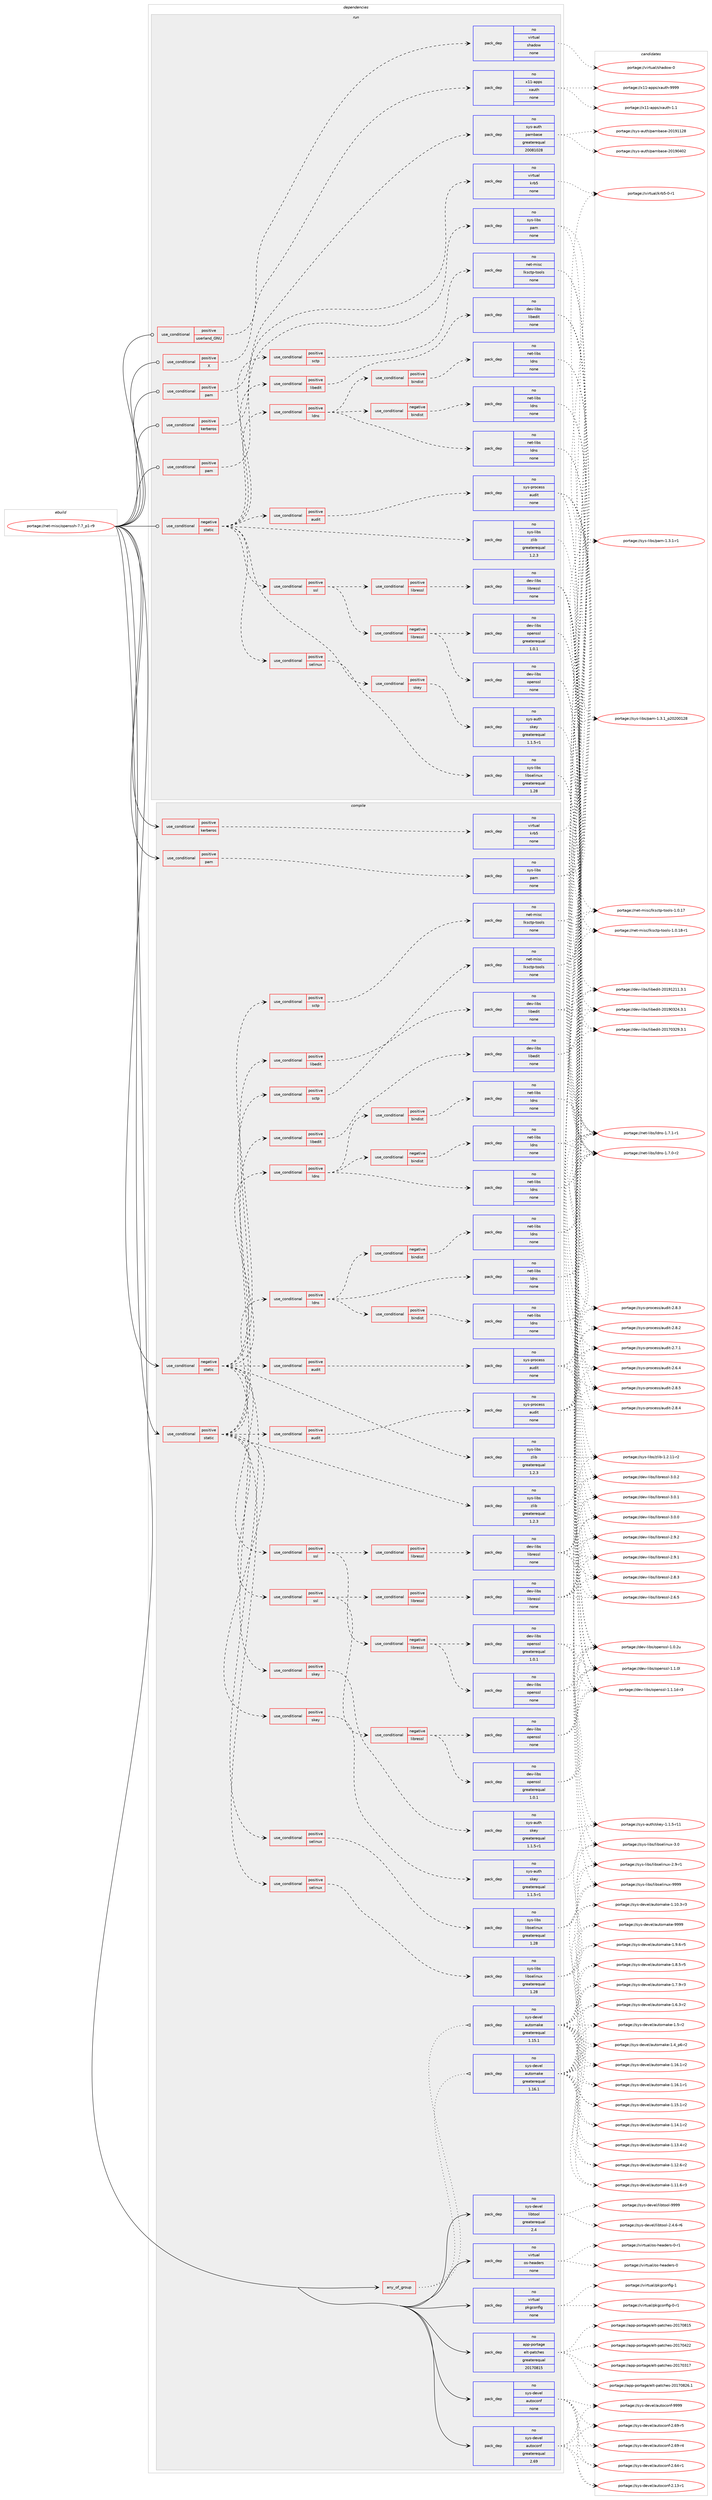 digraph prolog {

# *************
# Graph options
# *************

newrank=true;
concentrate=true;
compound=true;
graph [rankdir=LR,fontname=Helvetica,fontsize=10,ranksep=1.5];#, ranksep=2.5, nodesep=0.2];
edge  [arrowhead=vee];
node  [fontname=Helvetica,fontsize=10];

# **********
# The ebuild
# **********

subgraph cluster_leftcol {
color=gray;
rank=same;
label=<<i>ebuild</i>>;
id [label="portage://net-misc/openssh-7.7_p1-r9", color=red, width=4, href="../net-misc/openssh-7.7_p1-r9.svg"];
}

# ****************
# The dependencies
# ****************

subgraph cluster_midcol {
color=gray;
label=<<i>dependencies</i>>;
subgraph cluster_compile {
fillcolor="#eeeeee";
style=filled;
label=<<i>compile</i>>;
subgraph any1948 {
dependency121281 [label=<<TABLE BORDER="0" CELLBORDER="1" CELLSPACING="0" CELLPADDING="4"><TR><TD CELLPADDING="10">any_of_group</TD></TR></TABLE>>, shape=none, color=red];subgraph pack94354 {
dependency121282 [label=<<TABLE BORDER="0" CELLBORDER="1" CELLSPACING="0" CELLPADDING="4" WIDTH="220"><TR><TD ROWSPAN="6" CELLPADDING="30">pack_dep</TD></TR><TR><TD WIDTH="110">no</TD></TR><TR><TD>sys-devel</TD></TR><TR><TD>automake</TD></TR><TR><TD>greaterequal</TD></TR><TR><TD>1.16.1</TD></TR></TABLE>>, shape=none, color=blue];
}
dependency121281:e -> dependency121282:w [weight=20,style="dotted",arrowhead="oinv"];
subgraph pack94355 {
dependency121283 [label=<<TABLE BORDER="0" CELLBORDER="1" CELLSPACING="0" CELLPADDING="4" WIDTH="220"><TR><TD ROWSPAN="6" CELLPADDING="30">pack_dep</TD></TR><TR><TD WIDTH="110">no</TD></TR><TR><TD>sys-devel</TD></TR><TR><TD>automake</TD></TR><TR><TD>greaterequal</TD></TR><TR><TD>1.15.1</TD></TR></TABLE>>, shape=none, color=blue];
}
dependency121281:e -> dependency121283:w [weight=20,style="dotted",arrowhead="oinv"];
}
id:e -> dependency121281:w [weight=20,style="solid",arrowhead="vee"];
subgraph cond24849 {
dependency121284 [label=<<TABLE BORDER="0" CELLBORDER="1" CELLSPACING="0" CELLPADDING="4"><TR><TD ROWSPAN="3" CELLPADDING="10">use_conditional</TD></TR><TR><TD>negative</TD></TR><TR><TD>static</TD></TR></TABLE>>, shape=none, color=red];
subgraph cond24850 {
dependency121285 [label=<<TABLE BORDER="0" CELLBORDER="1" CELLSPACING="0" CELLPADDING="4"><TR><TD ROWSPAN="3" CELLPADDING="10">use_conditional</TD></TR><TR><TD>positive</TD></TR><TR><TD>audit</TD></TR></TABLE>>, shape=none, color=red];
subgraph pack94356 {
dependency121286 [label=<<TABLE BORDER="0" CELLBORDER="1" CELLSPACING="0" CELLPADDING="4" WIDTH="220"><TR><TD ROWSPAN="6" CELLPADDING="30">pack_dep</TD></TR><TR><TD WIDTH="110">no</TD></TR><TR><TD>sys-process</TD></TR><TR><TD>audit</TD></TR><TR><TD>none</TD></TR><TR><TD></TD></TR></TABLE>>, shape=none, color=blue];
}
dependency121285:e -> dependency121286:w [weight=20,style="dashed",arrowhead="vee"];
}
dependency121284:e -> dependency121285:w [weight=20,style="dashed",arrowhead="vee"];
subgraph cond24851 {
dependency121287 [label=<<TABLE BORDER="0" CELLBORDER="1" CELLSPACING="0" CELLPADDING="4"><TR><TD ROWSPAN="3" CELLPADDING="10">use_conditional</TD></TR><TR><TD>positive</TD></TR><TR><TD>ldns</TD></TR></TABLE>>, shape=none, color=red];
subgraph pack94357 {
dependency121288 [label=<<TABLE BORDER="0" CELLBORDER="1" CELLSPACING="0" CELLPADDING="4" WIDTH="220"><TR><TD ROWSPAN="6" CELLPADDING="30">pack_dep</TD></TR><TR><TD WIDTH="110">no</TD></TR><TR><TD>net-libs</TD></TR><TR><TD>ldns</TD></TR><TR><TD>none</TD></TR><TR><TD></TD></TR></TABLE>>, shape=none, color=blue];
}
dependency121287:e -> dependency121288:w [weight=20,style="dashed",arrowhead="vee"];
subgraph cond24852 {
dependency121289 [label=<<TABLE BORDER="0" CELLBORDER="1" CELLSPACING="0" CELLPADDING="4"><TR><TD ROWSPAN="3" CELLPADDING="10">use_conditional</TD></TR><TR><TD>negative</TD></TR><TR><TD>bindist</TD></TR></TABLE>>, shape=none, color=red];
subgraph pack94358 {
dependency121290 [label=<<TABLE BORDER="0" CELLBORDER="1" CELLSPACING="0" CELLPADDING="4" WIDTH="220"><TR><TD ROWSPAN="6" CELLPADDING="30">pack_dep</TD></TR><TR><TD WIDTH="110">no</TD></TR><TR><TD>net-libs</TD></TR><TR><TD>ldns</TD></TR><TR><TD>none</TD></TR><TR><TD></TD></TR></TABLE>>, shape=none, color=blue];
}
dependency121289:e -> dependency121290:w [weight=20,style="dashed",arrowhead="vee"];
}
dependency121287:e -> dependency121289:w [weight=20,style="dashed",arrowhead="vee"];
subgraph cond24853 {
dependency121291 [label=<<TABLE BORDER="0" CELLBORDER="1" CELLSPACING="0" CELLPADDING="4"><TR><TD ROWSPAN="3" CELLPADDING="10">use_conditional</TD></TR><TR><TD>positive</TD></TR><TR><TD>bindist</TD></TR></TABLE>>, shape=none, color=red];
subgraph pack94359 {
dependency121292 [label=<<TABLE BORDER="0" CELLBORDER="1" CELLSPACING="0" CELLPADDING="4" WIDTH="220"><TR><TD ROWSPAN="6" CELLPADDING="30">pack_dep</TD></TR><TR><TD WIDTH="110">no</TD></TR><TR><TD>net-libs</TD></TR><TR><TD>ldns</TD></TR><TR><TD>none</TD></TR><TR><TD></TD></TR></TABLE>>, shape=none, color=blue];
}
dependency121291:e -> dependency121292:w [weight=20,style="dashed",arrowhead="vee"];
}
dependency121287:e -> dependency121291:w [weight=20,style="dashed",arrowhead="vee"];
}
dependency121284:e -> dependency121287:w [weight=20,style="dashed",arrowhead="vee"];
subgraph cond24854 {
dependency121293 [label=<<TABLE BORDER="0" CELLBORDER="1" CELLSPACING="0" CELLPADDING="4"><TR><TD ROWSPAN="3" CELLPADDING="10">use_conditional</TD></TR><TR><TD>positive</TD></TR><TR><TD>libedit</TD></TR></TABLE>>, shape=none, color=red];
subgraph pack94360 {
dependency121294 [label=<<TABLE BORDER="0" CELLBORDER="1" CELLSPACING="0" CELLPADDING="4" WIDTH="220"><TR><TD ROWSPAN="6" CELLPADDING="30">pack_dep</TD></TR><TR><TD WIDTH="110">no</TD></TR><TR><TD>dev-libs</TD></TR><TR><TD>libedit</TD></TR><TR><TD>none</TD></TR><TR><TD></TD></TR></TABLE>>, shape=none, color=blue];
}
dependency121293:e -> dependency121294:w [weight=20,style="dashed",arrowhead="vee"];
}
dependency121284:e -> dependency121293:w [weight=20,style="dashed",arrowhead="vee"];
subgraph cond24855 {
dependency121295 [label=<<TABLE BORDER="0" CELLBORDER="1" CELLSPACING="0" CELLPADDING="4"><TR><TD ROWSPAN="3" CELLPADDING="10">use_conditional</TD></TR><TR><TD>positive</TD></TR><TR><TD>sctp</TD></TR></TABLE>>, shape=none, color=red];
subgraph pack94361 {
dependency121296 [label=<<TABLE BORDER="0" CELLBORDER="1" CELLSPACING="0" CELLPADDING="4" WIDTH="220"><TR><TD ROWSPAN="6" CELLPADDING="30">pack_dep</TD></TR><TR><TD WIDTH="110">no</TD></TR><TR><TD>net-misc</TD></TR><TR><TD>lksctp-tools</TD></TR><TR><TD>none</TD></TR><TR><TD></TD></TR></TABLE>>, shape=none, color=blue];
}
dependency121295:e -> dependency121296:w [weight=20,style="dashed",arrowhead="vee"];
}
dependency121284:e -> dependency121295:w [weight=20,style="dashed",arrowhead="vee"];
subgraph cond24856 {
dependency121297 [label=<<TABLE BORDER="0" CELLBORDER="1" CELLSPACING="0" CELLPADDING="4"><TR><TD ROWSPAN="3" CELLPADDING="10">use_conditional</TD></TR><TR><TD>positive</TD></TR><TR><TD>selinux</TD></TR></TABLE>>, shape=none, color=red];
subgraph pack94362 {
dependency121298 [label=<<TABLE BORDER="0" CELLBORDER="1" CELLSPACING="0" CELLPADDING="4" WIDTH="220"><TR><TD ROWSPAN="6" CELLPADDING="30">pack_dep</TD></TR><TR><TD WIDTH="110">no</TD></TR><TR><TD>sys-libs</TD></TR><TR><TD>libselinux</TD></TR><TR><TD>greaterequal</TD></TR><TR><TD>1.28</TD></TR></TABLE>>, shape=none, color=blue];
}
dependency121297:e -> dependency121298:w [weight=20,style="dashed",arrowhead="vee"];
}
dependency121284:e -> dependency121297:w [weight=20,style="dashed",arrowhead="vee"];
subgraph cond24857 {
dependency121299 [label=<<TABLE BORDER="0" CELLBORDER="1" CELLSPACING="0" CELLPADDING="4"><TR><TD ROWSPAN="3" CELLPADDING="10">use_conditional</TD></TR><TR><TD>positive</TD></TR><TR><TD>skey</TD></TR></TABLE>>, shape=none, color=red];
subgraph pack94363 {
dependency121300 [label=<<TABLE BORDER="0" CELLBORDER="1" CELLSPACING="0" CELLPADDING="4" WIDTH="220"><TR><TD ROWSPAN="6" CELLPADDING="30">pack_dep</TD></TR><TR><TD WIDTH="110">no</TD></TR><TR><TD>sys-auth</TD></TR><TR><TD>skey</TD></TR><TR><TD>greaterequal</TD></TR><TR><TD>1.1.5-r1</TD></TR></TABLE>>, shape=none, color=blue];
}
dependency121299:e -> dependency121300:w [weight=20,style="dashed",arrowhead="vee"];
}
dependency121284:e -> dependency121299:w [weight=20,style="dashed",arrowhead="vee"];
subgraph cond24858 {
dependency121301 [label=<<TABLE BORDER="0" CELLBORDER="1" CELLSPACING="0" CELLPADDING="4"><TR><TD ROWSPAN="3" CELLPADDING="10">use_conditional</TD></TR><TR><TD>positive</TD></TR><TR><TD>ssl</TD></TR></TABLE>>, shape=none, color=red];
subgraph cond24859 {
dependency121302 [label=<<TABLE BORDER="0" CELLBORDER="1" CELLSPACING="0" CELLPADDING="4"><TR><TD ROWSPAN="3" CELLPADDING="10">use_conditional</TD></TR><TR><TD>negative</TD></TR><TR><TD>libressl</TD></TR></TABLE>>, shape=none, color=red];
subgraph pack94364 {
dependency121303 [label=<<TABLE BORDER="0" CELLBORDER="1" CELLSPACING="0" CELLPADDING="4" WIDTH="220"><TR><TD ROWSPAN="6" CELLPADDING="30">pack_dep</TD></TR><TR><TD WIDTH="110">no</TD></TR><TR><TD>dev-libs</TD></TR><TR><TD>openssl</TD></TR><TR><TD>greaterequal</TD></TR><TR><TD>1.0.1</TD></TR></TABLE>>, shape=none, color=blue];
}
dependency121302:e -> dependency121303:w [weight=20,style="dashed",arrowhead="vee"];
subgraph pack94365 {
dependency121304 [label=<<TABLE BORDER="0" CELLBORDER="1" CELLSPACING="0" CELLPADDING="4" WIDTH="220"><TR><TD ROWSPAN="6" CELLPADDING="30">pack_dep</TD></TR><TR><TD WIDTH="110">no</TD></TR><TR><TD>dev-libs</TD></TR><TR><TD>openssl</TD></TR><TR><TD>none</TD></TR><TR><TD></TD></TR></TABLE>>, shape=none, color=blue];
}
dependency121302:e -> dependency121304:w [weight=20,style="dashed",arrowhead="vee"];
}
dependency121301:e -> dependency121302:w [weight=20,style="dashed",arrowhead="vee"];
subgraph cond24860 {
dependency121305 [label=<<TABLE BORDER="0" CELLBORDER="1" CELLSPACING="0" CELLPADDING="4"><TR><TD ROWSPAN="3" CELLPADDING="10">use_conditional</TD></TR><TR><TD>positive</TD></TR><TR><TD>libressl</TD></TR></TABLE>>, shape=none, color=red];
subgraph pack94366 {
dependency121306 [label=<<TABLE BORDER="0" CELLBORDER="1" CELLSPACING="0" CELLPADDING="4" WIDTH="220"><TR><TD ROWSPAN="6" CELLPADDING="30">pack_dep</TD></TR><TR><TD WIDTH="110">no</TD></TR><TR><TD>dev-libs</TD></TR><TR><TD>libressl</TD></TR><TR><TD>none</TD></TR><TR><TD></TD></TR></TABLE>>, shape=none, color=blue];
}
dependency121305:e -> dependency121306:w [weight=20,style="dashed",arrowhead="vee"];
}
dependency121301:e -> dependency121305:w [weight=20,style="dashed",arrowhead="vee"];
}
dependency121284:e -> dependency121301:w [weight=20,style="dashed",arrowhead="vee"];
subgraph pack94367 {
dependency121307 [label=<<TABLE BORDER="0" CELLBORDER="1" CELLSPACING="0" CELLPADDING="4" WIDTH="220"><TR><TD ROWSPAN="6" CELLPADDING="30">pack_dep</TD></TR><TR><TD WIDTH="110">no</TD></TR><TR><TD>sys-libs</TD></TR><TR><TD>zlib</TD></TR><TR><TD>greaterequal</TD></TR><TR><TD>1.2.3</TD></TR></TABLE>>, shape=none, color=blue];
}
dependency121284:e -> dependency121307:w [weight=20,style="dashed",arrowhead="vee"];
}
id:e -> dependency121284:w [weight=20,style="solid",arrowhead="vee"];
subgraph cond24861 {
dependency121308 [label=<<TABLE BORDER="0" CELLBORDER="1" CELLSPACING="0" CELLPADDING="4"><TR><TD ROWSPAN="3" CELLPADDING="10">use_conditional</TD></TR><TR><TD>positive</TD></TR><TR><TD>kerberos</TD></TR></TABLE>>, shape=none, color=red];
subgraph pack94368 {
dependency121309 [label=<<TABLE BORDER="0" CELLBORDER="1" CELLSPACING="0" CELLPADDING="4" WIDTH="220"><TR><TD ROWSPAN="6" CELLPADDING="30">pack_dep</TD></TR><TR><TD WIDTH="110">no</TD></TR><TR><TD>virtual</TD></TR><TR><TD>krb5</TD></TR><TR><TD>none</TD></TR><TR><TD></TD></TR></TABLE>>, shape=none, color=blue];
}
dependency121308:e -> dependency121309:w [weight=20,style="dashed",arrowhead="vee"];
}
id:e -> dependency121308:w [weight=20,style="solid",arrowhead="vee"];
subgraph cond24862 {
dependency121310 [label=<<TABLE BORDER="0" CELLBORDER="1" CELLSPACING="0" CELLPADDING="4"><TR><TD ROWSPAN="3" CELLPADDING="10">use_conditional</TD></TR><TR><TD>positive</TD></TR><TR><TD>pam</TD></TR></TABLE>>, shape=none, color=red];
subgraph pack94369 {
dependency121311 [label=<<TABLE BORDER="0" CELLBORDER="1" CELLSPACING="0" CELLPADDING="4" WIDTH="220"><TR><TD ROWSPAN="6" CELLPADDING="30">pack_dep</TD></TR><TR><TD WIDTH="110">no</TD></TR><TR><TD>sys-libs</TD></TR><TR><TD>pam</TD></TR><TR><TD>none</TD></TR><TR><TD></TD></TR></TABLE>>, shape=none, color=blue];
}
dependency121310:e -> dependency121311:w [weight=20,style="dashed",arrowhead="vee"];
}
id:e -> dependency121310:w [weight=20,style="solid",arrowhead="vee"];
subgraph cond24863 {
dependency121312 [label=<<TABLE BORDER="0" CELLBORDER="1" CELLSPACING="0" CELLPADDING="4"><TR><TD ROWSPAN="3" CELLPADDING="10">use_conditional</TD></TR><TR><TD>positive</TD></TR><TR><TD>static</TD></TR></TABLE>>, shape=none, color=red];
subgraph cond24864 {
dependency121313 [label=<<TABLE BORDER="0" CELLBORDER="1" CELLSPACING="0" CELLPADDING="4"><TR><TD ROWSPAN="3" CELLPADDING="10">use_conditional</TD></TR><TR><TD>positive</TD></TR><TR><TD>audit</TD></TR></TABLE>>, shape=none, color=red];
subgraph pack94370 {
dependency121314 [label=<<TABLE BORDER="0" CELLBORDER="1" CELLSPACING="0" CELLPADDING="4" WIDTH="220"><TR><TD ROWSPAN="6" CELLPADDING="30">pack_dep</TD></TR><TR><TD WIDTH="110">no</TD></TR><TR><TD>sys-process</TD></TR><TR><TD>audit</TD></TR><TR><TD>none</TD></TR><TR><TD></TD></TR></TABLE>>, shape=none, color=blue];
}
dependency121313:e -> dependency121314:w [weight=20,style="dashed",arrowhead="vee"];
}
dependency121312:e -> dependency121313:w [weight=20,style="dashed",arrowhead="vee"];
subgraph cond24865 {
dependency121315 [label=<<TABLE BORDER="0" CELLBORDER="1" CELLSPACING="0" CELLPADDING="4"><TR><TD ROWSPAN="3" CELLPADDING="10">use_conditional</TD></TR><TR><TD>positive</TD></TR><TR><TD>ldns</TD></TR></TABLE>>, shape=none, color=red];
subgraph pack94371 {
dependency121316 [label=<<TABLE BORDER="0" CELLBORDER="1" CELLSPACING="0" CELLPADDING="4" WIDTH="220"><TR><TD ROWSPAN="6" CELLPADDING="30">pack_dep</TD></TR><TR><TD WIDTH="110">no</TD></TR><TR><TD>net-libs</TD></TR><TR><TD>ldns</TD></TR><TR><TD>none</TD></TR><TR><TD></TD></TR></TABLE>>, shape=none, color=blue];
}
dependency121315:e -> dependency121316:w [weight=20,style="dashed",arrowhead="vee"];
subgraph cond24866 {
dependency121317 [label=<<TABLE BORDER="0" CELLBORDER="1" CELLSPACING="0" CELLPADDING="4"><TR><TD ROWSPAN="3" CELLPADDING="10">use_conditional</TD></TR><TR><TD>negative</TD></TR><TR><TD>bindist</TD></TR></TABLE>>, shape=none, color=red];
subgraph pack94372 {
dependency121318 [label=<<TABLE BORDER="0" CELLBORDER="1" CELLSPACING="0" CELLPADDING="4" WIDTH="220"><TR><TD ROWSPAN="6" CELLPADDING="30">pack_dep</TD></TR><TR><TD WIDTH="110">no</TD></TR><TR><TD>net-libs</TD></TR><TR><TD>ldns</TD></TR><TR><TD>none</TD></TR><TR><TD></TD></TR></TABLE>>, shape=none, color=blue];
}
dependency121317:e -> dependency121318:w [weight=20,style="dashed",arrowhead="vee"];
}
dependency121315:e -> dependency121317:w [weight=20,style="dashed",arrowhead="vee"];
subgraph cond24867 {
dependency121319 [label=<<TABLE BORDER="0" CELLBORDER="1" CELLSPACING="0" CELLPADDING="4"><TR><TD ROWSPAN="3" CELLPADDING="10">use_conditional</TD></TR><TR><TD>positive</TD></TR><TR><TD>bindist</TD></TR></TABLE>>, shape=none, color=red];
subgraph pack94373 {
dependency121320 [label=<<TABLE BORDER="0" CELLBORDER="1" CELLSPACING="0" CELLPADDING="4" WIDTH="220"><TR><TD ROWSPAN="6" CELLPADDING="30">pack_dep</TD></TR><TR><TD WIDTH="110">no</TD></TR><TR><TD>net-libs</TD></TR><TR><TD>ldns</TD></TR><TR><TD>none</TD></TR><TR><TD></TD></TR></TABLE>>, shape=none, color=blue];
}
dependency121319:e -> dependency121320:w [weight=20,style="dashed",arrowhead="vee"];
}
dependency121315:e -> dependency121319:w [weight=20,style="dashed",arrowhead="vee"];
}
dependency121312:e -> dependency121315:w [weight=20,style="dashed",arrowhead="vee"];
subgraph cond24868 {
dependency121321 [label=<<TABLE BORDER="0" CELLBORDER="1" CELLSPACING="0" CELLPADDING="4"><TR><TD ROWSPAN="3" CELLPADDING="10">use_conditional</TD></TR><TR><TD>positive</TD></TR><TR><TD>libedit</TD></TR></TABLE>>, shape=none, color=red];
subgraph pack94374 {
dependency121322 [label=<<TABLE BORDER="0" CELLBORDER="1" CELLSPACING="0" CELLPADDING="4" WIDTH="220"><TR><TD ROWSPAN="6" CELLPADDING="30">pack_dep</TD></TR><TR><TD WIDTH="110">no</TD></TR><TR><TD>dev-libs</TD></TR><TR><TD>libedit</TD></TR><TR><TD>none</TD></TR><TR><TD></TD></TR></TABLE>>, shape=none, color=blue];
}
dependency121321:e -> dependency121322:w [weight=20,style="dashed",arrowhead="vee"];
}
dependency121312:e -> dependency121321:w [weight=20,style="dashed",arrowhead="vee"];
subgraph cond24869 {
dependency121323 [label=<<TABLE BORDER="0" CELLBORDER="1" CELLSPACING="0" CELLPADDING="4"><TR><TD ROWSPAN="3" CELLPADDING="10">use_conditional</TD></TR><TR><TD>positive</TD></TR><TR><TD>sctp</TD></TR></TABLE>>, shape=none, color=red];
subgraph pack94375 {
dependency121324 [label=<<TABLE BORDER="0" CELLBORDER="1" CELLSPACING="0" CELLPADDING="4" WIDTH="220"><TR><TD ROWSPAN="6" CELLPADDING="30">pack_dep</TD></TR><TR><TD WIDTH="110">no</TD></TR><TR><TD>net-misc</TD></TR><TR><TD>lksctp-tools</TD></TR><TR><TD>none</TD></TR><TR><TD></TD></TR></TABLE>>, shape=none, color=blue];
}
dependency121323:e -> dependency121324:w [weight=20,style="dashed",arrowhead="vee"];
}
dependency121312:e -> dependency121323:w [weight=20,style="dashed",arrowhead="vee"];
subgraph cond24870 {
dependency121325 [label=<<TABLE BORDER="0" CELLBORDER="1" CELLSPACING="0" CELLPADDING="4"><TR><TD ROWSPAN="3" CELLPADDING="10">use_conditional</TD></TR><TR><TD>positive</TD></TR><TR><TD>selinux</TD></TR></TABLE>>, shape=none, color=red];
subgraph pack94376 {
dependency121326 [label=<<TABLE BORDER="0" CELLBORDER="1" CELLSPACING="0" CELLPADDING="4" WIDTH="220"><TR><TD ROWSPAN="6" CELLPADDING="30">pack_dep</TD></TR><TR><TD WIDTH="110">no</TD></TR><TR><TD>sys-libs</TD></TR><TR><TD>libselinux</TD></TR><TR><TD>greaterequal</TD></TR><TR><TD>1.28</TD></TR></TABLE>>, shape=none, color=blue];
}
dependency121325:e -> dependency121326:w [weight=20,style="dashed",arrowhead="vee"];
}
dependency121312:e -> dependency121325:w [weight=20,style="dashed",arrowhead="vee"];
subgraph cond24871 {
dependency121327 [label=<<TABLE BORDER="0" CELLBORDER="1" CELLSPACING="0" CELLPADDING="4"><TR><TD ROWSPAN="3" CELLPADDING="10">use_conditional</TD></TR><TR><TD>positive</TD></TR><TR><TD>skey</TD></TR></TABLE>>, shape=none, color=red];
subgraph pack94377 {
dependency121328 [label=<<TABLE BORDER="0" CELLBORDER="1" CELLSPACING="0" CELLPADDING="4" WIDTH="220"><TR><TD ROWSPAN="6" CELLPADDING="30">pack_dep</TD></TR><TR><TD WIDTH="110">no</TD></TR><TR><TD>sys-auth</TD></TR><TR><TD>skey</TD></TR><TR><TD>greaterequal</TD></TR><TR><TD>1.1.5-r1</TD></TR></TABLE>>, shape=none, color=blue];
}
dependency121327:e -> dependency121328:w [weight=20,style="dashed",arrowhead="vee"];
}
dependency121312:e -> dependency121327:w [weight=20,style="dashed",arrowhead="vee"];
subgraph cond24872 {
dependency121329 [label=<<TABLE BORDER="0" CELLBORDER="1" CELLSPACING="0" CELLPADDING="4"><TR><TD ROWSPAN="3" CELLPADDING="10">use_conditional</TD></TR><TR><TD>positive</TD></TR><TR><TD>ssl</TD></TR></TABLE>>, shape=none, color=red];
subgraph cond24873 {
dependency121330 [label=<<TABLE BORDER="0" CELLBORDER="1" CELLSPACING="0" CELLPADDING="4"><TR><TD ROWSPAN="3" CELLPADDING="10">use_conditional</TD></TR><TR><TD>negative</TD></TR><TR><TD>libressl</TD></TR></TABLE>>, shape=none, color=red];
subgraph pack94378 {
dependency121331 [label=<<TABLE BORDER="0" CELLBORDER="1" CELLSPACING="0" CELLPADDING="4" WIDTH="220"><TR><TD ROWSPAN="6" CELLPADDING="30">pack_dep</TD></TR><TR><TD WIDTH="110">no</TD></TR><TR><TD>dev-libs</TD></TR><TR><TD>openssl</TD></TR><TR><TD>greaterequal</TD></TR><TR><TD>1.0.1</TD></TR></TABLE>>, shape=none, color=blue];
}
dependency121330:e -> dependency121331:w [weight=20,style="dashed",arrowhead="vee"];
subgraph pack94379 {
dependency121332 [label=<<TABLE BORDER="0" CELLBORDER="1" CELLSPACING="0" CELLPADDING="4" WIDTH="220"><TR><TD ROWSPAN="6" CELLPADDING="30">pack_dep</TD></TR><TR><TD WIDTH="110">no</TD></TR><TR><TD>dev-libs</TD></TR><TR><TD>openssl</TD></TR><TR><TD>none</TD></TR><TR><TD></TD></TR></TABLE>>, shape=none, color=blue];
}
dependency121330:e -> dependency121332:w [weight=20,style="dashed",arrowhead="vee"];
}
dependency121329:e -> dependency121330:w [weight=20,style="dashed",arrowhead="vee"];
subgraph cond24874 {
dependency121333 [label=<<TABLE BORDER="0" CELLBORDER="1" CELLSPACING="0" CELLPADDING="4"><TR><TD ROWSPAN="3" CELLPADDING="10">use_conditional</TD></TR><TR><TD>positive</TD></TR><TR><TD>libressl</TD></TR></TABLE>>, shape=none, color=red];
subgraph pack94380 {
dependency121334 [label=<<TABLE BORDER="0" CELLBORDER="1" CELLSPACING="0" CELLPADDING="4" WIDTH="220"><TR><TD ROWSPAN="6" CELLPADDING="30">pack_dep</TD></TR><TR><TD WIDTH="110">no</TD></TR><TR><TD>dev-libs</TD></TR><TR><TD>libressl</TD></TR><TR><TD>none</TD></TR><TR><TD></TD></TR></TABLE>>, shape=none, color=blue];
}
dependency121333:e -> dependency121334:w [weight=20,style="dashed",arrowhead="vee"];
}
dependency121329:e -> dependency121333:w [weight=20,style="dashed",arrowhead="vee"];
}
dependency121312:e -> dependency121329:w [weight=20,style="dashed",arrowhead="vee"];
subgraph pack94381 {
dependency121335 [label=<<TABLE BORDER="0" CELLBORDER="1" CELLSPACING="0" CELLPADDING="4" WIDTH="220"><TR><TD ROWSPAN="6" CELLPADDING="30">pack_dep</TD></TR><TR><TD WIDTH="110">no</TD></TR><TR><TD>sys-libs</TD></TR><TR><TD>zlib</TD></TR><TR><TD>greaterequal</TD></TR><TR><TD>1.2.3</TD></TR></TABLE>>, shape=none, color=blue];
}
dependency121312:e -> dependency121335:w [weight=20,style="dashed",arrowhead="vee"];
}
id:e -> dependency121312:w [weight=20,style="solid",arrowhead="vee"];
subgraph pack94382 {
dependency121336 [label=<<TABLE BORDER="0" CELLBORDER="1" CELLSPACING="0" CELLPADDING="4" WIDTH="220"><TR><TD ROWSPAN="6" CELLPADDING="30">pack_dep</TD></TR><TR><TD WIDTH="110">no</TD></TR><TR><TD>app-portage</TD></TR><TR><TD>elt-patches</TD></TR><TR><TD>greaterequal</TD></TR><TR><TD>20170815</TD></TR></TABLE>>, shape=none, color=blue];
}
id:e -> dependency121336:w [weight=20,style="solid",arrowhead="vee"];
subgraph pack94383 {
dependency121337 [label=<<TABLE BORDER="0" CELLBORDER="1" CELLSPACING="0" CELLPADDING="4" WIDTH="220"><TR><TD ROWSPAN="6" CELLPADDING="30">pack_dep</TD></TR><TR><TD WIDTH="110">no</TD></TR><TR><TD>sys-devel</TD></TR><TR><TD>autoconf</TD></TR><TR><TD>greaterequal</TD></TR><TR><TD>2.69</TD></TR></TABLE>>, shape=none, color=blue];
}
id:e -> dependency121337:w [weight=20,style="solid",arrowhead="vee"];
subgraph pack94384 {
dependency121338 [label=<<TABLE BORDER="0" CELLBORDER="1" CELLSPACING="0" CELLPADDING="4" WIDTH="220"><TR><TD ROWSPAN="6" CELLPADDING="30">pack_dep</TD></TR><TR><TD WIDTH="110">no</TD></TR><TR><TD>sys-devel</TD></TR><TR><TD>autoconf</TD></TR><TR><TD>none</TD></TR><TR><TD></TD></TR></TABLE>>, shape=none, color=blue];
}
id:e -> dependency121338:w [weight=20,style="solid",arrowhead="vee"];
subgraph pack94385 {
dependency121339 [label=<<TABLE BORDER="0" CELLBORDER="1" CELLSPACING="0" CELLPADDING="4" WIDTH="220"><TR><TD ROWSPAN="6" CELLPADDING="30">pack_dep</TD></TR><TR><TD WIDTH="110">no</TD></TR><TR><TD>sys-devel</TD></TR><TR><TD>libtool</TD></TR><TR><TD>greaterequal</TD></TR><TR><TD>2.4</TD></TR></TABLE>>, shape=none, color=blue];
}
id:e -> dependency121339:w [weight=20,style="solid",arrowhead="vee"];
subgraph pack94386 {
dependency121340 [label=<<TABLE BORDER="0" CELLBORDER="1" CELLSPACING="0" CELLPADDING="4" WIDTH="220"><TR><TD ROWSPAN="6" CELLPADDING="30">pack_dep</TD></TR><TR><TD WIDTH="110">no</TD></TR><TR><TD>virtual</TD></TR><TR><TD>os-headers</TD></TR><TR><TD>none</TD></TR><TR><TD></TD></TR></TABLE>>, shape=none, color=blue];
}
id:e -> dependency121340:w [weight=20,style="solid",arrowhead="vee"];
subgraph pack94387 {
dependency121341 [label=<<TABLE BORDER="0" CELLBORDER="1" CELLSPACING="0" CELLPADDING="4" WIDTH="220"><TR><TD ROWSPAN="6" CELLPADDING="30">pack_dep</TD></TR><TR><TD WIDTH="110">no</TD></TR><TR><TD>virtual</TD></TR><TR><TD>pkgconfig</TD></TR><TR><TD>none</TD></TR><TR><TD></TD></TR></TABLE>>, shape=none, color=blue];
}
id:e -> dependency121341:w [weight=20,style="solid",arrowhead="vee"];
}
subgraph cluster_compileandrun {
fillcolor="#eeeeee";
style=filled;
label=<<i>compile and run</i>>;
}
subgraph cluster_run {
fillcolor="#eeeeee";
style=filled;
label=<<i>run</i>>;
subgraph cond24875 {
dependency121342 [label=<<TABLE BORDER="0" CELLBORDER="1" CELLSPACING="0" CELLPADDING="4"><TR><TD ROWSPAN="3" CELLPADDING="10">use_conditional</TD></TR><TR><TD>negative</TD></TR><TR><TD>static</TD></TR></TABLE>>, shape=none, color=red];
subgraph cond24876 {
dependency121343 [label=<<TABLE BORDER="0" CELLBORDER="1" CELLSPACING="0" CELLPADDING="4"><TR><TD ROWSPAN="3" CELLPADDING="10">use_conditional</TD></TR><TR><TD>positive</TD></TR><TR><TD>audit</TD></TR></TABLE>>, shape=none, color=red];
subgraph pack94388 {
dependency121344 [label=<<TABLE BORDER="0" CELLBORDER="1" CELLSPACING="0" CELLPADDING="4" WIDTH="220"><TR><TD ROWSPAN="6" CELLPADDING="30">pack_dep</TD></TR><TR><TD WIDTH="110">no</TD></TR><TR><TD>sys-process</TD></TR><TR><TD>audit</TD></TR><TR><TD>none</TD></TR><TR><TD></TD></TR></TABLE>>, shape=none, color=blue];
}
dependency121343:e -> dependency121344:w [weight=20,style="dashed",arrowhead="vee"];
}
dependency121342:e -> dependency121343:w [weight=20,style="dashed",arrowhead="vee"];
subgraph cond24877 {
dependency121345 [label=<<TABLE BORDER="0" CELLBORDER="1" CELLSPACING="0" CELLPADDING="4"><TR><TD ROWSPAN="3" CELLPADDING="10">use_conditional</TD></TR><TR><TD>positive</TD></TR><TR><TD>ldns</TD></TR></TABLE>>, shape=none, color=red];
subgraph pack94389 {
dependency121346 [label=<<TABLE BORDER="0" CELLBORDER="1" CELLSPACING="0" CELLPADDING="4" WIDTH="220"><TR><TD ROWSPAN="6" CELLPADDING="30">pack_dep</TD></TR><TR><TD WIDTH="110">no</TD></TR><TR><TD>net-libs</TD></TR><TR><TD>ldns</TD></TR><TR><TD>none</TD></TR><TR><TD></TD></TR></TABLE>>, shape=none, color=blue];
}
dependency121345:e -> dependency121346:w [weight=20,style="dashed",arrowhead="vee"];
subgraph cond24878 {
dependency121347 [label=<<TABLE BORDER="0" CELLBORDER="1" CELLSPACING="0" CELLPADDING="4"><TR><TD ROWSPAN="3" CELLPADDING="10">use_conditional</TD></TR><TR><TD>negative</TD></TR><TR><TD>bindist</TD></TR></TABLE>>, shape=none, color=red];
subgraph pack94390 {
dependency121348 [label=<<TABLE BORDER="0" CELLBORDER="1" CELLSPACING="0" CELLPADDING="4" WIDTH="220"><TR><TD ROWSPAN="6" CELLPADDING="30">pack_dep</TD></TR><TR><TD WIDTH="110">no</TD></TR><TR><TD>net-libs</TD></TR><TR><TD>ldns</TD></TR><TR><TD>none</TD></TR><TR><TD></TD></TR></TABLE>>, shape=none, color=blue];
}
dependency121347:e -> dependency121348:w [weight=20,style="dashed",arrowhead="vee"];
}
dependency121345:e -> dependency121347:w [weight=20,style="dashed",arrowhead="vee"];
subgraph cond24879 {
dependency121349 [label=<<TABLE BORDER="0" CELLBORDER="1" CELLSPACING="0" CELLPADDING="4"><TR><TD ROWSPAN="3" CELLPADDING="10">use_conditional</TD></TR><TR><TD>positive</TD></TR><TR><TD>bindist</TD></TR></TABLE>>, shape=none, color=red];
subgraph pack94391 {
dependency121350 [label=<<TABLE BORDER="0" CELLBORDER="1" CELLSPACING="0" CELLPADDING="4" WIDTH="220"><TR><TD ROWSPAN="6" CELLPADDING="30">pack_dep</TD></TR><TR><TD WIDTH="110">no</TD></TR><TR><TD>net-libs</TD></TR><TR><TD>ldns</TD></TR><TR><TD>none</TD></TR><TR><TD></TD></TR></TABLE>>, shape=none, color=blue];
}
dependency121349:e -> dependency121350:w [weight=20,style="dashed",arrowhead="vee"];
}
dependency121345:e -> dependency121349:w [weight=20,style="dashed",arrowhead="vee"];
}
dependency121342:e -> dependency121345:w [weight=20,style="dashed",arrowhead="vee"];
subgraph cond24880 {
dependency121351 [label=<<TABLE BORDER="0" CELLBORDER="1" CELLSPACING="0" CELLPADDING="4"><TR><TD ROWSPAN="3" CELLPADDING="10">use_conditional</TD></TR><TR><TD>positive</TD></TR><TR><TD>libedit</TD></TR></TABLE>>, shape=none, color=red];
subgraph pack94392 {
dependency121352 [label=<<TABLE BORDER="0" CELLBORDER="1" CELLSPACING="0" CELLPADDING="4" WIDTH="220"><TR><TD ROWSPAN="6" CELLPADDING="30">pack_dep</TD></TR><TR><TD WIDTH="110">no</TD></TR><TR><TD>dev-libs</TD></TR><TR><TD>libedit</TD></TR><TR><TD>none</TD></TR><TR><TD></TD></TR></TABLE>>, shape=none, color=blue];
}
dependency121351:e -> dependency121352:w [weight=20,style="dashed",arrowhead="vee"];
}
dependency121342:e -> dependency121351:w [weight=20,style="dashed",arrowhead="vee"];
subgraph cond24881 {
dependency121353 [label=<<TABLE BORDER="0" CELLBORDER="1" CELLSPACING="0" CELLPADDING="4"><TR><TD ROWSPAN="3" CELLPADDING="10">use_conditional</TD></TR><TR><TD>positive</TD></TR><TR><TD>sctp</TD></TR></TABLE>>, shape=none, color=red];
subgraph pack94393 {
dependency121354 [label=<<TABLE BORDER="0" CELLBORDER="1" CELLSPACING="0" CELLPADDING="4" WIDTH="220"><TR><TD ROWSPAN="6" CELLPADDING="30">pack_dep</TD></TR><TR><TD WIDTH="110">no</TD></TR><TR><TD>net-misc</TD></TR><TR><TD>lksctp-tools</TD></TR><TR><TD>none</TD></TR><TR><TD></TD></TR></TABLE>>, shape=none, color=blue];
}
dependency121353:e -> dependency121354:w [weight=20,style="dashed",arrowhead="vee"];
}
dependency121342:e -> dependency121353:w [weight=20,style="dashed",arrowhead="vee"];
subgraph cond24882 {
dependency121355 [label=<<TABLE BORDER="0" CELLBORDER="1" CELLSPACING="0" CELLPADDING="4"><TR><TD ROWSPAN="3" CELLPADDING="10">use_conditional</TD></TR><TR><TD>positive</TD></TR><TR><TD>selinux</TD></TR></TABLE>>, shape=none, color=red];
subgraph pack94394 {
dependency121356 [label=<<TABLE BORDER="0" CELLBORDER="1" CELLSPACING="0" CELLPADDING="4" WIDTH="220"><TR><TD ROWSPAN="6" CELLPADDING="30">pack_dep</TD></TR><TR><TD WIDTH="110">no</TD></TR><TR><TD>sys-libs</TD></TR><TR><TD>libselinux</TD></TR><TR><TD>greaterequal</TD></TR><TR><TD>1.28</TD></TR></TABLE>>, shape=none, color=blue];
}
dependency121355:e -> dependency121356:w [weight=20,style="dashed",arrowhead="vee"];
}
dependency121342:e -> dependency121355:w [weight=20,style="dashed",arrowhead="vee"];
subgraph cond24883 {
dependency121357 [label=<<TABLE BORDER="0" CELLBORDER="1" CELLSPACING="0" CELLPADDING="4"><TR><TD ROWSPAN="3" CELLPADDING="10">use_conditional</TD></TR><TR><TD>positive</TD></TR><TR><TD>skey</TD></TR></TABLE>>, shape=none, color=red];
subgraph pack94395 {
dependency121358 [label=<<TABLE BORDER="0" CELLBORDER="1" CELLSPACING="0" CELLPADDING="4" WIDTH="220"><TR><TD ROWSPAN="6" CELLPADDING="30">pack_dep</TD></TR><TR><TD WIDTH="110">no</TD></TR><TR><TD>sys-auth</TD></TR><TR><TD>skey</TD></TR><TR><TD>greaterequal</TD></TR><TR><TD>1.1.5-r1</TD></TR></TABLE>>, shape=none, color=blue];
}
dependency121357:e -> dependency121358:w [weight=20,style="dashed",arrowhead="vee"];
}
dependency121342:e -> dependency121357:w [weight=20,style="dashed",arrowhead="vee"];
subgraph cond24884 {
dependency121359 [label=<<TABLE BORDER="0" CELLBORDER="1" CELLSPACING="0" CELLPADDING="4"><TR><TD ROWSPAN="3" CELLPADDING="10">use_conditional</TD></TR><TR><TD>positive</TD></TR><TR><TD>ssl</TD></TR></TABLE>>, shape=none, color=red];
subgraph cond24885 {
dependency121360 [label=<<TABLE BORDER="0" CELLBORDER="1" CELLSPACING="0" CELLPADDING="4"><TR><TD ROWSPAN="3" CELLPADDING="10">use_conditional</TD></TR><TR><TD>negative</TD></TR><TR><TD>libressl</TD></TR></TABLE>>, shape=none, color=red];
subgraph pack94396 {
dependency121361 [label=<<TABLE BORDER="0" CELLBORDER="1" CELLSPACING="0" CELLPADDING="4" WIDTH="220"><TR><TD ROWSPAN="6" CELLPADDING="30">pack_dep</TD></TR><TR><TD WIDTH="110">no</TD></TR><TR><TD>dev-libs</TD></TR><TR><TD>openssl</TD></TR><TR><TD>greaterequal</TD></TR><TR><TD>1.0.1</TD></TR></TABLE>>, shape=none, color=blue];
}
dependency121360:e -> dependency121361:w [weight=20,style="dashed",arrowhead="vee"];
subgraph pack94397 {
dependency121362 [label=<<TABLE BORDER="0" CELLBORDER="1" CELLSPACING="0" CELLPADDING="4" WIDTH="220"><TR><TD ROWSPAN="6" CELLPADDING="30">pack_dep</TD></TR><TR><TD WIDTH="110">no</TD></TR><TR><TD>dev-libs</TD></TR><TR><TD>openssl</TD></TR><TR><TD>none</TD></TR><TR><TD></TD></TR></TABLE>>, shape=none, color=blue];
}
dependency121360:e -> dependency121362:w [weight=20,style="dashed",arrowhead="vee"];
}
dependency121359:e -> dependency121360:w [weight=20,style="dashed",arrowhead="vee"];
subgraph cond24886 {
dependency121363 [label=<<TABLE BORDER="0" CELLBORDER="1" CELLSPACING="0" CELLPADDING="4"><TR><TD ROWSPAN="3" CELLPADDING="10">use_conditional</TD></TR><TR><TD>positive</TD></TR><TR><TD>libressl</TD></TR></TABLE>>, shape=none, color=red];
subgraph pack94398 {
dependency121364 [label=<<TABLE BORDER="0" CELLBORDER="1" CELLSPACING="0" CELLPADDING="4" WIDTH="220"><TR><TD ROWSPAN="6" CELLPADDING="30">pack_dep</TD></TR><TR><TD WIDTH="110">no</TD></TR><TR><TD>dev-libs</TD></TR><TR><TD>libressl</TD></TR><TR><TD>none</TD></TR><TR><TD></TD></TR></TABLE>>, shape=none, color=blue];
}
dependency121363:e -> dependency121364:w [weight=20,style="dashed",arrowhead="vee"];
}
dependency121359:e -> dependency121363:w [weight=20,style="dashed",arrowhead="vee"];
}
dependency121342:e -> dependency121359:w [weight=20,style="dashed",arrowhead="vee"];
subgraph pack94399 {
dependency121365 [label=<<TABLE BORDER="0" CELLBORDER="1" CELLSPACING="0" CELLPADDING="4" WIDTH="220"><TR><TD ROWSPAN="6" CELLPADDING="30">pack_dep</TD></TR><TR><TD WIDTH="110">no</TD></TR><TR><TD>sys-libs</TD></TR><TR><TD>zlib</TD></TR><TR><TD>greaterequal</TD></TR><TR><TD>1.2.3</TD></TR></TABLE>>, shape=none, color=blue];
}
dependency121342:e -> dependency121365:w [weight=20,style="dashed",arrowhead="vee"];
}
id:e -> dependency121342:w [weight=20,style="solid",arrowhead="odot"];
subgraph cond24887 {
dependency121366 [label=<<TABLE BORDER="0" CELLBORDER="1" CELLSPACING="0" CELLPADDING="4"><TR><TD ROWSPAN="3" CELLPADDING="10">use_conditional</TD></TR><TR><TD>positive</TD></TR><TR><TD>X</TD></TR></TABLE>>, shape=none, color=red];
subgraph pack94400 {
dependency121367 [label=<<TABLE BORDER="0" CELLBORDER="1" CELLSPACING="0" CELLPADDING="4" WIDTH="220"><TR><TD ROWSPAN="6" CELLPADDING="30">pack_dep</TD></TR><TR><TD WIDTH="110">no</TD></TR><TR><TD>x11-apps</TD></TR><TR><TD>xauth</TD></TR><TR><TD>none</TD></TR><TR><TD></TD></TR></TABLE>>, shape=none, color=blue];
}
dependency121366:e -> dependency121367:w [weight=20,style="dashed",arrowhead="vee"];
}
id:e -> dependency121366:w [weight=20,style="solid",arrowhead="odot"];
subgraph cond24888 {
dependency121368 [label=<<TABLE BORDER="0" CELLBORDER="1" CELLSPACING="0" CELLPADDING="4"><TR><TD ROWSPAN="3" CELLPADDING="10">use_conditional</TD></TR><TR><TD>positive</TD></TR><TR><TD>kerberos</TD></TR></TABLE>>, shape=none, color=red];
subgraph pack94401 {
dependency121369 [label=<<TABLE BORDER="0" CELLBORDER="1" CELLSPACING="0" CELLPADDING="4" WIDTH="220"><TR><TD ROWSPAN="6" CELLPADDING="30">pack_dep</TD></TR><TR><TD WIDTH="110">no</TD></TR><TR><TD>virtual</TD></TR><TR><TD>krb5</TD></TR><TR><TD>none</TD></TR><TR><TD></TD></TR></TABLE>>, shape=none, color=blue];
}
dependency121368:e -> dependency121369:w [weight=20,style="dashed",arrowhead="vee"];
}
id:e -> dependency121368:w [weight=20,style="solid",arrowhead="odot"];
subgraph cond24889 {
dependency121370 [label=<<TABLE BORDER="0" CELLBORDER="1" CELLSPACING="0" CELLPADDING="4"><TR><TD ROWSPAN="3" CELLPADDING="10">use_conditional</TD></TR><TR><TD>positive</TD></TR><TR><TD>pam</TD></TR></TABLE>>, shape=none, color=red];
subgraph pack94402 {
dependency121371 [label=<<TABLE BORDER="0" CELLBORDER="1" CELLSPACING="0" CELLPADDING="4" WIDTH="220"><TR><TD ROWSPAN="6" CELLPADDING="30">pack_dep</TD></TR><TR><TD WIDTH="110">no</TD></TR><TR><TD>sys-auth</TD></TR><TR><TD>pambase</TD></TR><TR><TD>greaterequal</TD></TR><TR><TD>20081028</TD></TR></TABLE>>, shape=none, color=blue];
}
dependency121370:e -> dependency121371:w [weight=20,style="dashed",arrowhead="vee"];
}
id:e -> dependency121370:w [weight=20,style="solid",arrowhead="odot"];
subgraph cond24890 {
dependency121372 [label=<<TABLE BORDER="0" CELLBORDER="1" CELLSPACING="0" CELLPADDING="4"><TR><TD ROWSPAN="3" CELLPADDING="10">use_conditional</TD></TR><TR><TD>positive</TD></TR><TR><TD>pam</TD></TR></TABLE>>, shape=none, color=red];
subgraph pack94403 {
dependency121373 [label=<<TABLE BORDER="0" CELLBORDER="1" CELLSPACING="0" CELLPADDING="4" WIDTH="220"><TR><TD ROWSPAN="6" CELLPADDING="30">pack_dep</TD></TR><TR><TD WIDTH="110">no</TD></TR><TR><TD>sys-libs</TD></TR><TR><TD>pam</TD></TR><TR><TD>none</TD></TR><TR><TD></TD></TR></TABLE>>, shape=none, color=blue];
}
dependency121372:e -> dependency121373:w [weight=20,style="dashed",arrowhead="vee"];
}
id:e -> dependency121372:w [weight=20,style="solid",arrowhead="odot"];
subgraph cond24891 {
dependency121374 [label=<<TABLE BORDER="0" CELLBORDER="1" CELLSPACING="0" CELLPADDING="4"><TR><TD ROWSPAN="3" CELLPADDING="10">use_conditional</TD></TR><TR><TD>positive</TD></TR><TR><TD>userland_GNU</TD></TR></TABLE>>, shape=none, color=red];
subgraph pack94404 {
dependency121375 [label=<<TABLE BORDER="0" CELLBORDER="1" CELLSPACING="0" CELLPADDING="4" WIDTH="220"><TR><TD ROWSPAN="6" CELLPADDING="30">pack_dep</TD></TR><TR><TD WIDTH="110">no</TD></TR><TR><TD>virtual</TD></TR><TR><TD>shadow</TD></TR><TR><TD>none</TD></TR><TR><TD></TD></TR></TABLE>>, shape=none, color=blue];
}
dependency121374:e -> dependency121375:w [weight=20,style="dashed",arrowhead="vee"];
}
id:e -> dependency121374:w [weight=20,style="solid",arrowhead="odot"];
}
}

# **************
# The candidates
# **************

subgraph cluster_choices {
rank=same;
color=gray;
label=<<i>candidates</i>>;

subgraph choice94354 {
color=black;
nodesep=1;
choice115121115451001011181011084797117116111109971071014557575757 [label="portage://sys-devel/automake-9999", color=red, width=4,href="../sys-devel/automake-9999.svg"];
choice115121115451001011181011084797117116111109971071014549465746544511453 [label="portage://sys-devel/automake-1.9.6-r5", color=red, width=4,href="../sys-devel/automake-1.9.6-r5.svg"];
choice115121115451001011181011084797117116111109971071014549465646534511453 [label="portage://sys-devel/automake-1.8.5-r5", color=red, width=4,href="../sys-devel/automake-1.8.5-r5.svg"];
choice115121115451001011181011084797117116111109971071014549465546574511451 [label="portage://sys-devel/automake-1.7.9-r3", color=red, width=4,href="../sys-devel/automake-1.7.9-r3.svg"];
choice115121115451001011181011084797117116111109971071014549465446514511450 [label="portage://sys-devel/automake-1.6.3-r2", color=red, width=4,href="../sys-devel/automake-1.6.3-r2.svg"];
choice11512111545100101118101108479711711611110997107101454946534511450 [label="portage://sys-devel/automake-1.5-r2", color=red, width=4,href="../sys-devel/automake-1.5-r2.svg"];
choice115121115451001011181011084797117116111109971071014549465295112544511450 [label="portage://sys-devel/automake-1.4_p6-r2", color=red, width=4,href="../sys-devel/automake-1.4_p6-r2.svg"];
choice11512111545100101118101108479711711611110997107101454946495446494511450 [label="portage://sys-devel/automake-1.16.1-r2", color=red, width=4,href="../sys-devel/automake-1.16.1-r2.svg"];
choice11512111545100101118101108479711711611110997107101454946495446494511449 [label="portage://sys-devel/automake-1.16.1-r1", color=red, width=4,href="../sys-devel/automake-1.16.1-r1.svg"];
choice11512111545100101118101108479711711611110997107101454946495346494511450 [label="portage://sys-devel/automake-1.15.1-r2", color=red, width=4,href="../sys-devel/automake-1.15.1-r2.svg"];
choice11512111545100101118101108479711711611110997107101454946495246494511450 [label="portage://sys-devel/automake-1.14.1-r2", color=red, width=4,href="../sys-devel/automake-1.14.1-r2.svg"];
choice11512111545100101118101108479711711611110997107101454946495146524511450 [label="portage://sys-devel/automake-1.13.4-r2", color=red, width=4,href="../sys-devel/automake-1.13.4-r2.svg"];
choice11512111545100101118101108479711711611110997107101454946495046544511450 [label="portage://sys-devel/automake-1.12.6-r2", color=red, width=4,href="../sys-devel/automake-1.12.6-r2.svg"];
choice11512111545100101118101108479711711611110997107101454946494946544511451 [label="portage://sys-devel/automake-1.11.6-r3", color=red, width=4,href="../sys-devel/automake-1.11.6-r3.svg"];
choice11512111545100101118101108479711711611110997107101454946494846514511451 [label="portage://sys-devel/automake-1.10.3-r3", color=red, width=4,href="../sys-devel/automake-1.10.3-r3.svg"];
dependency121282:e -> choice115121115451001011181011084797117116111109971071014557575757:w [style=dotted,weight="100"];
dependency121282:e -> choice115121115451001011181011084797117116111109971071014549465746544511453:w [style=dotted,weight="100"];
dependency121282:e -> choice115121115451001011181011084797117116111109971071014549465646534511453:w [style=dotted,weight="100"];
dependency121282:e -> choice115121115451001011181011084797117116111109971071014549465546574511451:w [style=dotted,weight="100"];
dependency121282:e -> choice115121115451001011181011084797117116111109971071014549465446514511450:w [style=dotted,weight="100"];
dependency121282:e -> choice11512111545100101118101108479711711611110997107101454946534511450:w [style=dotted,weight="100"];
dependency121282:e -> choice115121115451001011181011084797117116111109971071014549465295112544511450:w [style=dotted,weight="100"];
dependency121282:e -> choice11512111545100101118101108479711711611110997107101454946495446494511450:w [style=dotted,weight="100"];
dependency121282:e -> choice11512111545100101118101108479711711611110997107101454946495446494511449:w [style=dotted,weight="100"];
dependency121282:e -> choice11512111545100101118101108479711711611110997107101454946495346494511450:w [style=dotted,weight="100"];
dependency121282:e -> choice11512111545100101118101108479711711611110997107101454946495246494511450:w [style=dotted,weight="100"];
dependency121282:e -> choice11512111545100101118101108479711711611110997107101454946495146524511450:w [style=dotted,weight="100"];
dependency121282:e -> choice11512111545100101118101108479711711611110997107101454946495046544511450:w [style=dotted,weight="100"];
dependency121282:e -> choice11512111545100101118101108479711711611110997107101454946494946544511451:w [style=dotted,weight="100"];
dependency121282:e -> choice11512111545100101118101108479711711611110997107101454946494846514511451:w [style=dotted,weight="100"];
}
subgraph choice94355 {
color=black;
nodesep=1;
choice115121115451001011181011084797117116111109971071014557575757 [label="portage://sys-devel/automake-9999", color=red, width=4,href="../sys-devel/automake-9999.svg"];
choice115121115451001011181011084797117116111109971071014549465746544511453 [label="portage://sys-devel/automake-1.9.6-r5", color=red, width=4,href="../sys-devel/automake-1.9.6-r5.svg"];
choice115121115451001011181011084797117116111109971071014549465646534511453 [label="portage://sys-devel/automake-1.8.5-r5", color=red, width=4,href="../sys-devel/automake-1.8.5-r5.svg"];
choice115121115451001011181011084797117116111109971071014549465546574511451 [label="portage://sys-devel/automake-1.7.9-r3", color=red, width=4,href="../sys-devel/automake-1.7.9-r3.svg"];
choice115121115451001011181011084797117116111109971071014549465446514511450 [label="portage://sys-devel/automake-1.6.3-r2", color=red, width=4,href="../sys-devel/automake-1.6.3-r2.svg"];
choice11512111545100101118101108479711711611110997107101454946534511450 [label="portage://sys-devel/automake-1.5-r2", color=red, width=4,href="../sys-devel/automake-1.5-r2.svg"];
choice115121115451001011181011084797117116111109971071014549465295112544511450 [label="portage://sys-devel/automake-1.4_p6-r2", color=red, width=4,href="../sys-devel/automake-1.4_p6-r2.svg"];
choice11512111545100101118101108479711711611110997107101454946495446494511450 [label="portage://sys-devel/automake-1.16.1-r2", color=red, width=4,href="../sys-devel/automake-1.16.1-r2.svg"];
choice11512111545100101118101108479711711611110997107101454946495446494511449 [label="portage://sys-devel/automake-1.16.1-r1", color=red, width=4,href="../sys-devel/automake-1.16.1-r1.svg"];
choice11512111545100101118101108479711711611110997107101454946495346494511450 [label="portage://sys-devel/automake-1.15.1-r2", color=red, width=4,href="../sys-devel/automake-1.15.1-r2.svg"];
choice11512111545100101118101108479711711611110997107101454946495246494511450 [label="portage://sys-devel/automake-1.14.1-r2", color=red, width=4,href="../sys-devel/automake-1.14.1-r2.svg"];
choice11512111545100101118101108479711711611110997107101454946495146524511450 [label="portage://sys-devel/automake-1.13.4-r2", color=red, width=4,href="../sys-devel/automake-1.13.4-r2.svg"];
choice11512111545100101118101108479711711611110997107101454946495046544511450 [label="portage://sys-devel/automake-1.12.6-r2", color=red, width=4,href="../sys-devel/automake-1.12.6-r2.svg"];
choice11512111545100101118101108479711711611110997107101454946494946544511451 [label="portage://sys-devel/automake-1.11.6-r3", color=red, width=4,href="../sys-devel/automake-1.11.6-r3.svg"];
choice11512111545100101118101108479711711611110997107101454946494846514511451 [label="portage://sys-devel/automake-1.10.3-r3", color=red, width=4,href="../sys-devel/automake-1.10.3-r3.svg"];
dependency121283:e -> choice115121115451001011181011084797117116111109971071014557575757:w [style=dotted,weight="100"];
dependency121283:e -> choice115121115451001011181011084797117116111109971071014549465746544511453:w [style=dotted,weight="100"];
dependency121283:e -> choice115121115451001011181011084797117116111109971071014549465646534511453:w [style=dotted,weight="100"];
dependency121283:e -> choice115121115451001011181011084797117116111109971071014549465546574511451:w [style=dotted,weight="100"];
dependency121283:e -> choice115121115451001011181011084797117116111109971071014549465446514511450:w [style=dotted,weight="100"];
dependency121283:e -> choice11512111545100101118101108479711711611110997107101454946534511450:w [style=dotted,weight="100"];
dependency121283:e -> choice115121115451001011181011084797117116111109971071014549465295112544511450:w [style=dotted,weight="100"];
dependency121283:e -> choice11512111545100101118101108479711711611110997107101454946495446494511450:w [style=dotted,weight="100"];
dependency121283:e -> choice11512111545100101118101108479711711611110997107101454946495446494511449:w [style=dotted,weight="100"];
dependency121283:e -> choice11512111545100101118101108479711711611110997107101454946495346494511450:w [style=dotted,weight="100"];
dependency121283:e -> choice11512111545100101118101108479711711611110997107101454946495246494511450:w [style=dotted,weight="100"];
dependency121283:e -> choice11512111545100101118101108479711711611110997107101454946495146524511450:w [style=dotted,weight="100"];
dependency121283:e -> choice11512111545100101118101108479711711611110997107101454946495046544511450:w [style=dotted,weight="100"];
dependency121283:e -> choice11512111545100101118101108479711711611110997107101454946494946544511451:w [style=dotted,weight="100"];
dependency121283:e -> choice11512111545100101118101108479711711611110997107101454946494846514511451:w [style=dotted,weight="100"];
}
subgraph choice94356 {
color=black;
nodesep=1;
choice11512111545112114111991011151154797117100105116455046564653 [label="portage://sys-process/audit-2.8.5", color=red, width=4,href="../sys-process/audit-2.8.5.svg"];
choice11512111545112114111991011151154797117100105116455046564652 [label="portage://sys-process/audit-2.8.4", color=red, width=4,href="../sys-process/audit-2.8.4.svg"];
choice11512111545112114111991011151154797117100105116455046564651 [label="portage://sys-process/audit-2.8.3", color=red, width=4,href="../sys-process/audit-2.8.3.svg"];
choice11512111545112114111991011151154797117100105116455046564650 [label="portage://sys-process/audit-2.8.2", color=red, width=4,href="../sys-process/audit-2.8.2.svg"];
choice11512111545112114111991011151154797117100105116455046554649 [label="portage://sys-process/audit-2.7.1", color=red, width=4,href="../sys-process/audit-2.7.1.svg"];
choice11512111545112114111991011151154797117100105116455046544652 [label="portage://sys-process/audit-2.6.4", color=red, width=4,href="../sys-process/audit-2.6.4.svg"];
dependency121286:e -> choice11512111545112114111991011151154797117100105116455046564653:w [style=dotted,weight="100"];
dependency121286:e -> choice11512111545112114111991011151154797117100105116455046564652:w [style=dotted,weight="100"];
dependency121286:e -> choice11512111545112114111991011151154797117100105116455046564651:w [style=dotted,weight="100"];
dependency121286:e -> choice11512111545112114111991011151154797117100105116455046564650:w [style=dotted,weight="100"];
dependency121286:e -> choice11512111545112114111991011151154797117100105116455046554649:w [style=dotted,weight="100"];
dependency121286:e -> choice11512111545112114111991011151154797117100105116455046544652:w [style=dotted,weight="100"];
}
subgraph choice94357 {
color=black;
nodesep=1;
choice1101011164510810598115471081001101154549465546494511449 [label="portage://net-libs/ldns-1.7.1-r1", color=red, width=4,href="../net-libs/ldns-1.7.1-r1.svg"];
choice1101011164510810598115471081001101154549465546484511450 [label="portage://net-libs/ldns-1.7.0-r2", color=red, width=4,href="../net-libs/ldns-1.7.0-r2.svg"];
dependency121288:e -> choice1101011164510810598115471081001101154549465546494511449:w [style=dotted,weight="100"];
dependency121288:e -> choice1101011164510810598115471081001101154549465546484511450:w [style=dotted,weight="100"];
}
subgraph choice94358 {
color=black;
nodesep=1;
choice1101011164510810598115471081001101154549465546494511449 [label="portage://net-libs/ldns-1.7.1-r1", color=red, width=4,href="../net-libs/ldns-1.7.1-r1.svg"];
choice1101011164510810598115471081001101154549465546484511450 [label="portage://net-libs/ldns-1.7.0-r2", color=red, width=4,href="../net-libs/ldns-1.7.0-r2.svg"];
dependency121290:e -> choice1101011164510810598115471081001101154549465546494511449:w [style=dotted,weight="100"];
dependency121290:e -> choice1101011164510810598115471081001101154549465546484511450:w [style=dotted,weight="100"];
}
subgraph choice94359 {
color=black;
nodesep=1;
choice1101011164510810598115471081001101154549465546494511449 [label="portage://net-libs/ldns-1.7.1-r1", color=red, width=4,href="../net-libs/ldns-1.7.1-r1.svg"];
choice1101011164510810598115471081001101154549465546484511450 [label="portage://net-libs/ldns-1.7.0-r2", color=red, width=4,href="../net-libs/ldns-1.7.0-r2.svg"];
dependency121292:e -> choice1101011164510810598115471081001101154549465546494511449:w [style=dotted,weight="100"];
dependency121292:e -> choice1101011164510810598115471081001101154549465546484511450:w [style=dotted,weight="100"];
}
subgraph choice94360 {
color=black;
nodesep=1;
choice1001011184510810598115471081059810110010511645504849574950494946514649 [label="portage://dev-libs/libedit-20191211.3.1", color=red, width=4,href="../dev-libs/libedit-20191211.3.1.svg"];
choice1001011184510810598115471081059810110010511645504849574851505246514649 [label="portage://dev-libs/libedit-20190324.3.1", color=red, width=4,href="../dev-libs/libedit-20190324.3.1.svg"];
choice1001011184510810598115471081059810110010511645504849554851505746514649 [label="portage://dev-libs/libedit-20170329.3.1", color=red, width=4,href="../dev-libs/libedit-20170329.3.1.svg"];
dependency121294:e -> choice1001011184510810598115471081059810110010511645504849574950494946514649:w [style=dotted,weight="100"];
dependency121294:e -> choice1001011184510810598115471081059810110010511645504849574851505246514649:w [style=dotted,weight="100"];
dependency121294:e -> choice1001011184510810598115471081059810110010511645504849554851505746514649:w [style=dotted,weight="100"];
}
subgraph choice94361 {
color=black;
nodesep=1;
choice1101011164510910511599471081071159911611245116111111108115454946484649564511449 [label="portage://net-misc/lksctp-tools-1.0.18-r1", color=red, width=4,href="../net-misc/lksctp-tools-1.0.18-r1.svg"];
choice110101116451091051159947108107115991161124511611111110811545494648464955 [label="portage://net-misc/lksctp-tools-1.0.17", color=red, width=4,href="../net-misc/lksctp-tools-1.0.17.svg"];
dependency121296:e -> choice1101011164510910511599471081071159911611245116111111108115454946484649564511449:w [style=dotted,weight="100"];
dependency121296:e -> choice110101116451091051159947108107115991161124511611111110811545494648464955:w [style=dotted,weight="100"];
}
subgraph choice94362 {
color=black;
nodesep=1;
choice115121115451081059811547108105981151011081051101171204557575757 [label="portage://sys-libs/libselinux-9999", color=red, width=4,href="../sys-libs/libselinux-9999.svg"];
choice1151211154510810598115471081059811510110810511011712045514648 [label="portage://sys-libs/libselinux-3.0", color=red, width=4,href="../sys-libs/libselinux-3.0.svg"];
choice11512111545108105981154710810598115101108105110117120455046574511449 [label="portage://sys-libs/libselinux-2.9-r1", color=red, width=4,href="../sys-libs/libselinux-2.9-r1.svg"];
dependency121298:e -> choice115121115451081059811547108105981151011081051101171204557575757:w [style=dotted,weight="100"];
dependency121298:e -> choice1151211154510810598115471081059811510110810511011712045514648:w [style=dotted,weight="100"];
dependency121298:e -> choice11512111545108105981154710810598115101108105110117120455046574511449:w [style=dotted,weight="100"];
}
subgraph choice94363 {
color=black;
nodesep=1;
choice115121115459711711610447115107101121454946494653451144949 [label="portage://sys-auth/skey-1.1.5-r11", color=red, width=4,href="../sys-auth/skey-1.1.5-r11.svg"];
dependency121300:e -> choice115121115459711711610447115107101121454946494653451144949:w [style=dotted,weight="100"];
}
subgraph choice94364 {
color=black;
nodesep=1;
choice1001011184510810598115471111121011101151151084549464946491004511451 [label="portage://dev-libs/openssl-1.1.1d-r3", color=red, width=4,href="../dev-libs/openssl-1.1.1d-r3.svg"];
choice100101118451081059811547111112101110115115108454946494648108 [label="portage://dev-libs/openssl-1.1.0l", color=red, width=4,href="../dev-libs/openssl-1.1.0l.svg"];
choice100101118451081059811547111112101110115115108454946484650117 [label="portage://dev-libs/openssl-1.0.2u", color=red, width=4,href="../dev-libs/openssl-1.0.2u.svg"];
dependency121303:e -> choice1001011184510810598115471111121011101151151084549464946491004511451:w [style=dotted,weight="100"];
dependency121303:e -> choice100101118451081059811547111112101110115115108454946494648108:w [style=dotted,weight="100"];
dependency121303:e -> choice100101118451081059811547111112101110115115108454946484650117:w [style=dotted,weight="100"];
}
subgraph choice94365 {
color=black;
nodesep=1;
choice1001011184510810598115471111121011101151151084549464946491004511451 [label="portage://dev-libs/openssl-1.1.1d-r3", color=red, width=4,href="../dev-libs/openssl-1.1.1d-r3.svg"];
choice100101118451081059811547111112101110115115108454946494648108 [label="portage://dev-libs/openssl-1.1.0l", color=red, width=4,href="../dev-libs/openssl-1.1.0l.svg"];
choice100101118451081059811547111112101110115115108454946484650117 [label="portage://dev-libs/openssl-1.0.2u", color=red, width=4,href="../dev-libs/openssl-1.0.2u.svg"];
dependency121304:e -> choice1001011184510810598115471111121011101151151084549464946491004511451:w [style=dotted,weight="100"];
dependency121304:e -> choice100101118451081059811547111112101110115115108454946494648108:w [style=dotted,weight="100"];
dependency121304:e -> choice100101118451081059811547111112101110115115108454946484650117:w [style=dotted,weight="100"];
}
subgraph choice94366 {
color=black;
nodesep=1;
choice10010111845108105981154710810598114101115115108455146484650 [label="portage://dev-libs/libressl-3.0.2", color=red, width=4,href="../dev-libs/libressl-3.0.2.svg"];
choice10010111845108105981154710810598114101115115108455146484649 [label="portage://dev-libs/libressl-3.0.1", color=red, width=4,href="../dev-libs/libressl-3.0.1.svg"];
choice10010111845108105981154710810598114101115115108455146484648 [label="portage://dev-libs/libressl-3.0.0", color=red, width=4,href="../dev-libs/libressl-3.0.0.svg"];
choice10010111845108105981154710810598114101115115108455046574650 [label="portage://dev-libs/libressl-2.9.2", color=red, width=4,href="../dev-libs/libressl-2.9.2.svg"];
choice10010111845108105981154710810598114101115115108455046574649 [label="portage://dev-libs/libressl-2.9.1", color=red, width=4,href="../dev-libs/libressl-2.9.1.svg"];
choice10010111845108105981154710810598114101115115108455046564651 [label="portage://dev-libs/libressl-2.8.3", color=red, width=4,href="../dev-libs/libressl-2.8.3.svg"];
choice10010111845108105981154710810598114101115115108455046544653 [label="portage://dev-libs/libressl-2.6.5", color=red, width=4,href="../dev-libs/libressl-2.6.5.svg"];
dependency121306:e -> choice10010111845108105981154710810598114101115115108455146484650:w [style=dotted,weight="100"];
dependency121306:e -> choice10010111845108105981154710810598114101115115108455146484649:w [style=dotted,weight="100"];
dependency121306:e -> choice10010111845108105981154710810598114101115115108455146484648:w [style=dotted,weight="100"];
dependency121306:e -> choice10010111845108105981154710810598114101115115108455046574650:w [style=dotted,weight="100"];
dependency121306:e -> choice10010111845108105981154710810598114101115115108455046574649:w [style=dotted,weight="100"];
dependency121306:e -> choice10010111845108105981154710810598114101115115108455046564651:w [style=dotted,weight="100"];
dependency121306:e -> choice10010111845108105981154710810598114101115115108455046544653:w [style=dotted,weight="100"];
}
subgraph choice94367 {
color=black;
nodesep=1;
choice11512111545108105981154712210810598454946504649494511450 [label="portage://sys-libs/zlib-1.2.11-r2", color=red, width=4,href="../sys-libs/zlib-1.2.11-r2.svg"];
dependency121307:e -> choice11512111545108105981154712210810598454946504649494511450:w [style=dotted,weight="100"];
}
subgraph choice94368 {
color=black;
nodesep=1;
choice1181051141161179710847107114985345484511449 [label="portage://virtual/krb5-0-r1", color=red, width=4,href="../virtual/krb5-0-r1.svg"];
dependency121309:e -> choice1181051141161179710847107114985345484511449:w [style=dotted,weight="100"];
}
subgraph choice94369 {
color=black;
nodesep=1;
choice11512111545108105981154711297109454946514649951125048504848495056 [label="portage://sys-libs/pam-1.3.1_p20200128", color=red, width=4,href="../sys-libs/pam-1.3.1_p20200128.svg"];
choice115121115451081059811547112971094549465146494511449 [label="portage://sys-libs/pam-1.3.1-r1", color=red, width=4,href="../sys-libs/pam-1.3.1-r1.svg"];
dependency121311:e -> choice11512111545108105981154711297109454946514649951125048504848495056:w [style=dotted,weight="100"];
dependency121311:e -> choice115121115451081059811547112971094549465146494511449:w [style=dotted,weight="100"];
}
subgraph choice94370 {
color=black;
nodesep=1;
choice11512111545112114111991011151154797117100105116455046564653 [label="portage://sys-process/audit-2.8.5", color=red, width=4,href="../sys-process/audit-2.8.5.svg"];
choice11512111545112114111991011151154797117100105116455046564652 [label="portage://sys-process/audit-2.8.4", color=red, width=4,href="../sys-process/audit-2.8.4.svg"];
choice11512111545112114111991011151154797117100105116455046564651 [label="portage://sys-process/audit-2.8.3", color=red, width=4,href="../sys-process/audit-2.8.3.svg"];
choice11512111545112114111991011151154797117100105116455046564650 [label="portage://sys-process/audit-2.8.2", color=red, width=4,href="../sys-process/audit-2.8.2.svg"];
choice11512111545112114111991011151154797117100105116455046554649 [label="portage://sys-process/audit-2.7.1", color=red, width=4,href="../sys-process/audit-2.7.1.svg"];
choice11512111545112114111991011151154797117100105116455046544652 [label="portage://sys-process/audit-2.6.4", color=red, width=4,href="../sys-process/audit-2.6.4.svg"];
dependency121314:e -> choice11512111545112114111991011151154797117100105116455046564653:w [style=dotted,weight="100"];
dependency121314:e -> choice11512111545112114111991011151154797117100105116455046564652:w [style=dotted,weight="100"];
dependency121314:e -> choice11512111545112114111991011151154797117100105116455046564651:w [style=dotted,weight="100"];
dependency121314:e -> choice11512111545112114111991011151154797117100105116455046564650:w [style=dotted,weight="100"];
dependency121314:e -> choice11512111545112114111991011151154797117100105116455046554649:w [style=dotted,weight="100"];
dependency121314:e -> choice11512111545112114111991011151154797117100105116455046544652:w [style=dotted,weight="100"];
}
subgraph choice94371 {
color=black;
nodesep=1;
choice1101011164510810598115471081001101154549465546494511449 [label="portage://net-libs/ldns-1.7.1-r1", color=red, width=4,href="../net-libs/ldns-1.7.1-r1.svg"];
choice1101011164510810598115471081001101154549465546484511450 [label="portage://net-libs/ldns-1.7.0-r2", color=red, width=4,href="../net-libs/ldns-1.7.0-r2.svg"];
dependency121316:e -> choice1101011164510810598115471081001101154549465546494511449:w [style=dotted,weight="100"];
dependency121316:e -> choice1101011164510810598115471081001101154549465546484511450:w [style=dotted,weight="100"];
}
subgraph choice94372 {
color=black;
nodesep=1;
choice1101011164510810598115471081001101154549465546494511449 [label="portage://net-libs/ldns-1.7.1-r1", color=red, width=4,href="../net-libs/ldns-1.7.1-r1.svg"];
choice1101011164510810598115471081001101154549465546484511450 [label="portage://net-libs/ldns-1.7.0-r2", color=red, width=4,href="../net-libs/ldns-1.7.0-r2.svg"];
dependency121318:e -> choice1101011164510810598115471081001101154549465546494511449:w [style=dotted,weight="100"];
dependency121318:e -> choice1101011164510810598115471081001101154549465546484511450:w [style=dotted,weight="100"];
}
subgraph choice94373 {
color=black;
nodesep=1;
choice1101011164510810598115471081001101154549465546494511449 [label="portage://net-libs/ldns-1.7.1-r1", color=red, width=4,href="../net-libs/ldns-1.7.1-r1.svg"];
choice1101011164510810598115471081001101154549465546484511450 [label="portage://net-libs/ldns-1.7.0-r2", color=red, width=4,href="../net-libs/ldns-1.7.0-r2.svg"];
dependency121320:e -> choice1101011164510810598115471081001101154549465546494511449:w [style=dotted,weight="100"];
dependency121320:e -> choice1101011164510810598115471081001101154549465546484511450:w [style=dotted,weight="100"];
}
subgraph choice94374 {
color=black;
nodesep=1;
choice1001011184510810598115471081059810110010511645504849574950494946514649 [label="portage://dev-libs/libedit-20191211.3.1", color=red, width=4,href="../dev-libs/libedit-20191211.3.1.svg"];
choice1001011184510810598115471081059810110010511645504849574851505246514649 [label="portage://dev-libs/libedit-20190324.3.1", color=red, width=4,href="../dev-libs/libedit-20190324.3.1.svg"];
choice1001011184510810598115471081059810110010511645504849554851505746514649 [label="portage://dev-libs/libedit-20170329.3.1", color=red, width=4,href="../dev-libs/libedit-20170329.3.1.svg"];
dependency121322:e -> choice1001011184510810598115471081059810110010511645504849574950494946514649:w [style=dotted,weight="100"];
dependency121322:e -> choice1001011184510810598115471081059810110010511645504849574851505246514649:w [style=dotted,weight="100"];
dependency121322:e -> choice1001011184510810598115471081059810110010511645504849554851505746514649:w [style=dotted,weight="100"];
}
subgraph choice94375 {
color=black;
nodesep=1;
choice1101011164510910511599471081071159911611245116111111108115454946484649564511449 [label="portage://net-misc/lksctp-tools-1.0.18-r1", color=red, width=4,href="../net-misc/lksctp-tools-1.0.18-r1.svg"];
choice110101116451091051159947108107115991161124511611111110811545494648464955 [label="portage://net-misc/lksctp-tools-1.0.17", color=red, width=4,href="../net-misc/lksctp-tools-1.0.17.svg"];
dependency121324:e -> choice1101011164510910511599471081071159911611245116111111108115454946484649564511449:w [style=dotted,weight="100"];
dependency121324:e -> choice110101116451091051159947108107115991161124511611111110811545494648464955:w [style=dotted,weight="100"];
}
subgraph choice94376 {
color=black;
nodesep=1;
choice115121115451081059811547108105981151011081051101171204557575757 [label="portage://sys-libs/libselinux-9999", color=red, width=4,href="../sys-libs/libselinux-9999.svg"];
choice1151211154510810598115471081059811510110810511011712045514648 [label="portage://sys-libs/libselinux-3.0", color=red, width=4,href="../sys-libs/libselinux-3.0.svg"];
choice11512111545108105981154710810598115101108105110117120455046574511449 [label="portage://sys-libs/libselinux-2.9-r1", color=red, width=4,href="../sys-libs/libselinux-2.9-r1.svg"];
dependency121326:e -> choice115121115451081059811547108105981151011081051101171204557575757:w [style=dotted,weight="100"];
dependency121326:e -> choice1151211154510810598115471081059811510110810511011712045514648:w [style=dotted,weight="100"];
dependency121326:e -> choice11512111545108105981154710810598115101108105110117120455046574511449:w [style=dotted,weight="100"];
}
subgraph choice94377 {
color=black;
nodesep=1;
choice115121115459711711610447115107101121454946494653451144949 [label="portage://sys-auth/skey-1.1.5-r11", color=red, width=4,href="../sys-auth/skey-1.1.5-r11.svg"];
dependency121328:e -> choice115121115459711711610447115107101121454946494653451144949:w [style=dotted,weight="100"];
}
subgraph choice94378 {
color=black;
nodesep=1;
choice1001011184510810598115471111121011101151151084549464946491004511451 [label="portage://dev-libs/openssl-1.1.1d-r3", color=red, width=4,href="../dev-libs/openssl-1.1.1d-r3.svg"];
choice100101118451081059811547111112101110115115108454946494648108 [label="portage://dev-libs/openssl-1.1.0l", color=red, width=4,href="../dev-libs/openssl-1.1.0l.svg"];
choice100101118451081059811547111112101110115115108454946484650117 [label="portage://dev-libs/openssl-1.0.2u", color=red, width=4,href="../dev-libs/openssl-1.0.2u.svg"];
dependency121331:e -> choice1001011184510810598115471111121011101151151084549464946491004511451:w [style=dotted,weight="100"];
dependency121331:e -> choice100101118451081059811547111112101110115115108454946494648108:w [style=dotted,weight="100"];
dependency121331:e -> choice100101118451081059811547111112101110115115108454946484650117:w [style=dotted,weight="100"];
}
subgraph choice94379 {
color=black;
nodesep=1;
choice1001011184510810598115471111121011101151151084549464946491004511451 [label="portage://dev-libs/openssl-1.1.1d-r3", color=red, width=4,href="../dev-libs/openssl-1.1.1d-r3.svg"];
choice100101118451081059811547111112101110115115108454946494648108 [label="portage://dev-libs/openssl-1.1.0l", color=red, width=4,href="../dev-libs/openssl-1.1.0l.svg"];
choice100101118451081059811547111112101110115115108454946484650117 [label="portage://dev-libs/openssl-1.0.2u", color=red, width=4,href="../dev-libs/openssl-1.0.2u.svg"];
dependency121332:e -> choice1001011184510810598115471111121011101151151084549464946491004511451:w [style=dotted,weight="100"];
dependency121332:e -> choice100101118451081059811547111112101110115115108454946494648108:w [style=dotted,weight="100"];
dependency121332:e -> choice100101118451081059811547111112101110115115108454946484650117:w [style=dotted,weight="100"];
}
subgraph choice94380 {
color=black;
nodesep=1;
choice10010111845108105981154710810598114101115115108455146484650 [label="portage://dev-libs/libressl-3.0.2", color=red, width=4,href="../dev-libs/libressl-3.0.2.svg"];
choice10010111845108105981154710810598114101115115108455146484649 [label="portage://dev-libs/libressl-3.0.1", color=red, width=4,href="../dev-libs/libressl-3.0.1.svg"];
choice10010111845108105981154710810598114101115115108455146484648 [label="portage://dev-libs/libressl-3.0.0", color=red, width=4,href="../dev-libs/libressl-3.0.0.svg"];
choice10010111845108105981154710810598114101115115108455046574650 [label="portage://dev-libs/libressl-2.9.2", color=red, width=4,href="../dev-libs/libressl-2.9.2.svg"];
choice10010111845108105981154710810598114101115115108455046574649 [label="portage://dev-libs/libressl-2.9.1", color=red, width=4,href="../dev-libs/libressl-2.9.1.svg"];
choice10010111845108105981154710810598114101115115108455046564651 [label="portage://dev-libs/libressl-2.8.3", color=red, width=4,href="../dev-libs/libressl-2.8.3.svg"];
choice10010111845108105981154710810598114101115115108455046544653 [label="portage://dev-libs/libressl-2.6.5", color=red, width=4,href="../dev-libs/libressl-2.6.5.svg"];
dependency121334:e -> choice10010111845108105981154710810598114101115115108455146484650:w [style=dotted,weight="100"];
dependency121334:e -> choice10010111845108105981154710810598114101115115108455146484649:w [style=dotted,weight="100"];
dependency121334:e -> choice10010111845108105981154710810598114101115115108455146484648:w [style=dotted,weight="100"];
dependency121334:e -> choice10010111845108105981154710810598114101115115108455046574650:w [style=dotted,weight="100"];
dependency121334:e -> choice10010111845108105981154710810598114101115115108455046574649:w [style=dotted,weight="100"];
dependency121334:e -> choice10010111845108105981154710810598114101115115108455046564651:w [style=dotted,weight="100"];
dependency121334:e -> choice10010111845108105981154710810598114101115115108455046544653:w [style=dotted,weight="100"];
}
subgraph choice94381 {
color=black;
nodesep=1;
choice11512111545108105981154712210810598454946504649494511450 [label="portage://sys-libs/zlib-1.2.11-r2", color=red, width=4,href="../sys-libs/zlib-1.2.11-r2.svg"];
dependency121335:e -> choice11512111545108105981154712210810598454946504649494511450:w [style=dotted,weight="100"];
}
subgraph choice94382 {
color=black;
nodesep=1;
choice971121124511211111411697103101471011081164511297116991041011154550484955485650544649 [label="portage://app-portage/elt-patches-20170826.1", color=red, width=4,href="../app-portage/elt-patches-20170826.1.svg"];
choice97112112451121111141169710310147101108116451129711699104101115455048495548564953 [label="portage://app-portage/elt-patches-20170815", color=red, width=4,href="../app-portage/elt-patches-20170815.svg"];
choice97112112451121111141169710310147101108116451129711699104101115455048495548525050 [label="portage://app-portage/elt-patches-20170422", color=red, width=4,href="../app-portage/elt-patches-20170422.svg"];
choice97112112451121111141169710310147101108116451129711699104101115455048495548514955 [label="portage://app-portage/elt-patches-20170317", color=red, width=4,href="../app-portage/elt-patches-20170317.svg"];
dependency121336:e -> choice971121124511211111411697103101471011081164511297116991041011154550484955485650544649:w [style=dotted,weight="100"];
dependency121336:e -> choice97112112451121111141169710310147101108116451129711699104101115455048495548564953:w [style=dotted,weight="100"];
dependency121336:e -> choice97112112451121111141169710310147101108116451129711699104101115455048495548525050:w [style=dotted,weight="100"];
dependency121336:e -> choice97112112451121111141169710310147101108116451129711699104101115455048495548514955:w [style=dotted,weight="100"];
}
subgraph choice94383 {
color=black;
nodesep=1;
choice115121115451001011181011084797117116111991111101024557575757 [label="portage://sys-devel/autoconf-9999", color=red, width=4,href="../sys-devel/autoconf-9999.svg"];
choice1151211154510010111810110847971171161119911111010245504654574511453 [label="portage://sys-devel/autoconf-2.69-r5", color=red, width=4,href="../sys-devel/autoconf-2.69-r5.svg"];
choice1151211154510010111810110847971171161119911111010245504654574511452 [label="portage://sys-devel/autoconf-2.69-r4", color=red, width=4,href="../sys-devel/autoconf-2.69-r4.svg"];
choice1151211154510010111810110847971171161119911111010245504654524511449 [label="portage://sys-devel/autoconf-2.64-r1", color=red, width=4,href="../sys-devel/autoconf-2.64-r1.svg"];
choice1151211154510010111810110847971171161119911111010245504649514511449 [label="portage://sys-devel/autoconf-2.13-r1", color=red, width=4,href="../sys-devel/autoconf-2.13-r1.svg"];
dependency121337:e -> choice115121115451001011181011084797117116111991111101024557575757:w [style=dotted,weight="100"];
dependency121337:e -> choice1151211154510010111810110847971171161119911111010245504654574511453:w [style=dotted,weight="100"];
dependency121337:e -> choice1151211154510010111810110847971171161119911111010245504654574511452:w [style=dotted,weight="100"];
dependency121337:e -> choice1151211154510010111810110847971171161119911111010245504654524511449:w [style=dotted,weight="100"];
dependency121337:e -> choice1151211154510010111810110847971171161119911111010245504649514511449:w [style=dotted,weight="100"];
}
subgraph choice94384 {
color=black;
nodesep=1;
choice115121115451001011181011084797117116111991111101024557575757 [label="portage://sys-devel/autoconf-9999", color=red, width=4,href="../sys-devel/autoconf-9999.svg"];
choice1151211154510010111810110847971171161119911111010245504654574511453 [label="portage://sys-devel/autoconf-2.69-r5", color=red, width=4,href="../sys-devel/autoconf-2.69-r5.svg"];
choice1151211154510010111810110847971171161119911111010245504654574511452 [label="portage://sys-devel/autoconf-2.69-r4", color=red, width=4,href="../sys-devel/autoconf-2.69-r4.svg"];
choice1151211154510010111810110847971171161119911111010245504654524511449 [label="portage://sys-devel/autoconf-2.64-r1", color=red, width=4,href="../sys-devel/autoconf-2.64-r1.svg"];
choice1151211154510010111810110847971171161119911111010245504649514511449 [label="portage://sys-devel/autoconf-2.13-r1", color=red, width=4,href="../sys-devel/autoconf-2.13-r1.svg"];
dependency121338:e -> choice115121115451001011181011084797117116111991111101024557575757:w [style=dotted,weight="100"];
dependency121338:e -> choice1151211154510010111810110847971171161119911111010245504654574511453:w [style=dotted,weight="100"];
dependency121338:e -> choice1151211154510010111810110847971171161119911111010245504654574511452:w [style=dotted,weight="100"];
dependency121338:e -> choice1151211154510010111810110847971171161119911111010245504654524511449:w [style=dotted,weight="100"];
dependency121338:e -> choice1151211154510010111810110847971171161119911111010245504649514511449:w [style=dotted,weight="100"];
}
subgraph choice94385 {
color=black;
nodesep=1;
choice1151211154510010111810110847108105981161111111084557575757 [label="portage://sys-devel/libtool-9999", color=red, width=4,href="../sys-devel/libtool-9999.svg"];
choice1151211154510010111810110847108105981161111111084550465246544511454 [label="portage://sys-devel/libtool-2.4.6-r6", color=red, width=4,href="../sys-devel/libtool-2.4.6-r6.svg"];
dependency121339:e -> choice1151211154510010111810110847108105981161111111084557575757:w [style=dotted,weight="100"];
dependency121339:e -> choice1151211154510010111810110847108105981161111111084550465246544511454:w [style=dotted,weight="100"];
}
subgraph choice94386 {
color=black;
nodesep=1;
choice1181051141161179710847111115451041019710010111411545484511449 [label="portage://virtual/os-headers-0-r1", color=red, width=4,href="../virtual/os-headers-0-r1.svg"];
choice118105114116117971084711111545104101971001011141154548 [label="portage://virtual/os-headers-0", color=red, width=4,href="../virtual/os-headers-0.svg"];
dependency121340:e -> choice1181051141161179710847111115451041019710010111411545484511449:w [style=dotted,weight="100"];
dependency121340:e -> choice118105114116117971084711111545104101971001011141154548:w [style=dotted,weight="100"];
}
subgraph choice94387 {
color=black;
nodesep=1;
choice1181051141161179710847112107103991111101021051034549 [label="portage://virtual/pkgconfig-1", color=red, width=4,href="../virtual/pkgconfig-1.svg"];
choice11810511411611797108471121071039911111010210510345484511449 [label="portage://virtual/pkgconfig-0-r1", color=red, width=4,href="../virtual/pkgconfig-0-r1.svg"];
dependency121341:e -> choice1181051141161179710847112107103991111101021051034549:w [style=dotted,weight="100"];
dependency121341:e -> choice11810511411611797108471121071039911111010210510345484511449:w [style=dotted,weight="100"];
}
subgraph choice94388 {
color=black;
nodesep=1;
choice11512111545112114111991011151154797117100105116455046564653 [label="portage://sys-process/audit-2.8.5", color=red, width=4,href="../sys-process/audit-2.8.5.svg"];
choice11512111545112114111991011151154797117100105116455046564652 [label="portage://sys-process/audit-2.8.4", color=red, width=4,href="../sys-process/audit-2.8.4.svg"];
choice11512111545112114111991011151154797117100105116455046564651 [label="portage://sys-process/audit-2.8.3", color=red, width=4,href="../sys-process/audit-2.8.3.svg"];
choice11512111545112114111991011151154797117100105116455046564650 [label="portage://sys-process/audit-2.8.2", color=red, width=4,href="../sys-process/audit-2.8.2.svg"];
choice11512111545112114111991011151154797117100105116455046554649 [label="portage://sys-process/audit-2.7.1", color=red, width=4,href="../sys-process/audit-2.7.1.svg"];
choice11512111545112114111991011151154797117100105116455046544652 [label="portage://sys-process/audit-2.6.4", color=red, width=4,href="../sys-process/audit-2.6.4.svg"];
dependency121344:e -> choice11512111545112114111991011151154797117100105116455046564653:w [style=dotted,weight="100"];
dependency121344:e -> choice11512111545112114111991011151154797117100105116455046564652:w [style=dotted,weight="100"];
dependency121344:e -> choice11512111545112114111991011151154797117100105116455046564651:w [style=dotted,weight="100"];
dependency121344:e -> choice11512111545112114111991011151154797117100105116455046564650:w [style=dotted,weight="100"];
dependency121344:e -> choice11512111545112114111991011151154797117100105116455046554649:w [style=dotted,weight="100"];
dependency121344:e -> choice11512111545112114111991011151154797117100105116455046544652:w [style=dotted,weight="100"];
}
subgraph choice94389 {
color=black;
nodesep=1;
choice1101011164510810598115471081001101154549465546494511449 [label="portage://net-libs/ldns-1.7.1-r1", color=red, width=4,href="../net-libs/ldns-1.7.1-r1.svg"];
choice1101011164510810598115471081001101154549465546484511450 [label="portage://net-libs/ldns-1.7.0-r2", color=red, width=4,href="../net-libs/ldns-1.7.0-r2.svg"];
dependency121346:e -> choice1101011164510810598115471081001101154549465546494511449:w [style=dotted,weight="100"];
dependency121346:e -> choice1101011164510810598115471081001101154549465546484511450:w [style=dotted,weight="100"];
}
subgraph choice94390 {
color=black;
nodesep=1;
choice1101011164510810598115471081001101154549465546494511449 [label="portage://net-libs/ldns-1.7.1-r1", color=red, width=4,href="../net-libs/ldns-1.7.1-r1.svg"];
choice1101011164510810598115471081001101154549465546484511450 [label="portage://net-libs/ldns-1.7.0-r2", color=red, width=4,href="../net-libs/ldns-1.7.0-r2.svg"];
dependency121348:e -> choice1101011164510810598115471081001101154549465546494511449:w [style=dotted,weight="100"];
dependency121348:e -> choice1101011164510810598115471081001101154549465546484511450:w [style=dotted,weight="100"];
}
subgraph choice94391 {
color=black;
nodesep=1;
choice1101011164510810598115471081001101154549465546494511449 [label="portage://net-libs/ldns-1.7.1-r1", color=red, width=4,href="../net-libs/ldns-1.7.1-r1.svg"];
choice1101011164510810598115471081001101154549465546484511450 [label="portage://net-libs/ldns-1.7.0-r2", color=red, width=4,href="../net-libs/ldns-1.7.0-r2.svg"];
dependency121350:e -> choice1101011164510810598115471081001101154549465546494511449:w [style=dotted,weight="100"];
dependency121350:e -> choice1101011164510810598115471081001101154549465546484511450:w [style=dotted,weight="100"];
}
subgraph choice94392 {
color=black;
nodesep=1;
choice1001011184510810598115471081059810110010511645504849574950494946514649 [label="portage://dev-libs/libedit-20191211.3.1", color=red, width=4,href="../dev-libs/libedit-20191211.3.1.svg"];
choice1001011184510810598115471081059810110010511645504849574851505246514649 [label="portage://dev-libs/libedit-20190324.3.1", color=red, width=4,href="../dev-libs/libedit-20190324.3.1.svg"];
choice1001011184510810598115471081059810110010511645504849554851505746514649 [label="portage://dev-libs/libedit-20170329.3.1", color=red, width=4,href="../dev-libs/libedit-20170329.3.1.svg"];
dependency121352:e -> choice1001011184510810598115471081059810110010511645504849574950494946514649:w [style=dotted,weight="100"];
dependency121352:e -> choice1001011184510810598115471081059810110010511645504849574851505246514649:w [style=dotted,weight="100"];
dependency121352:e -> choice1001011184510810598115471081059810110010511645504849554851505746514649:w [style=dotted,weight="100"];
}
subgraph choice94393 {
color=black;
nodesep=1;
choice1101011164510910511599471081071159911611245116111111108115454946484649564511449 [label="portage://net-misc/lksctp-tools-1.0.18-r1", color=red, width=4,href="../net-misc/lksctp-tools-1.0.18-r1.svg"];
choice110101116451091051159947108107115991161124511611111110811545494648464955 [label="portage://net-misc/lksctp-tools-1.0.17", color=red, width=4,href="../net-misc/lksctp-tools-1.0.17.svg"];
dependency121354:e -> choice1101011164510910511599471081071159911611245116111111108115454946484649564511449:w [style=dotted,weight="100"];
dependency121354:e -> choice110101116451091051159947108107115991161124511611111110811545494648464955:w [style=dotted,weight="100"];
}
subgraph choice94394 {
color=black;
nodesep=1;
choice115121115451081059811547108105981151011081051101171204557575757 [label="portage://sys-libs/libselinux-9999", color=red, width=4,href="../sys-libs/libselinux-9999.svg"];
choice1151211154510810598115471081059811510110810511011712045514648 [label="portage://sys-libs/libselinux-3.0", color=red, width=4,href="../sys-libs/libselinux-3.0.svg"];
choice11512111545108105981154710810598115101108105110117120455046574511449 [label="portage://sys-libs/libselinux-2.9-r1", color=red, width=4,href="../sys-libs/libselinux-2.9-r1.svg"];
dependency121356:e -> choice115121115451081059811547108105981151011081051101171204557575757:w [style=dotted,weight="100"];
dependency121356:e -> choice1151211154510810598115471081059811510110810511011712045514648:w [style=dotted,weight="100"];
dependency121356:e -> choice11512111545108105981154710810598115101108105110117120455046574511449:w [style=dotted,weight="100"];
}
subgraph choice94395 {
color=black;
nodesep=1;
choice115121115459711711610447115107101121454946494653451144949 [label="portage://sys-auth/skey-1.1.5-r11", color=red, width=4,href="../sys-auth/skey-1.1.5-r11.svg"];
dependency121358:e -> choice115121115459711711610447115107101121454946494653451144949:w [style=dotted,weight="100"];
}
subgraph choice94396 {
color=black;
nodesep=1;
choice1001011184510810598115471111121011101151151084549464946491004511451 [label="portage://dev-libs/openssl-1.1.1d-r3", color=red, width=4,href="../dev-libs/openssl-1.1.1d-r3.svg"];
choice100101118451081059811547111112101110115115108454946494648108 [label="portage://dev-libs/openssl-1.1.0l", color=red, width=4,href="../dev-libs/openssl-1.1.0l.svg"];
choice100101118451081059811547111112101110115115108454946484650117 [label="portage://dev-libs/openssl-1.0.2u", color=red, width=4,href="../dev-libs/openssl-1.0.2u.svg"];
dependency121361:e -> choice1001011184510810598115471111121011101151151084549464946491004511451:w [style=dotted,weight="100"];
dependency121361:e -> choice100101118451081059811547111112101110115115108454946494648108:w [style=dotted,weight="100"];
dependency121361:e -> choice100101118451081059811547111112101110115115108454946484650117:w [style=dotted,weight="100"];
}
subgraph choice94397 {
color=black;
nodesep=1;
choice1001011184510810598115471111121011101151151084549464946491004511451 [label="portage://dev-libs/openssl-1.1.1d-r3", color=red, width=4,href="../dev-libs/openssl-1.1.1d-r3.svg"];
choice100101118451081059811547111112101110115115108454946494648108 [label="portage://dev-libs/openssl-1.1.0l", color=red, width=4,href="../dev-libs/openssl-1.1.0l.svg"];
choice100101118451081059811547111112101110115115108454946484650117 [label="portage://dev-libs/openssl-1.0.2u", color=red, width=4,href="../dev-libs/openssl-1.0.2u.svg"];
dependency121362:e -> choice1001011184510810598115471111121011101151151084549464946491004511451:w [style=dotted,weight="100"];
dependency121362:e -> choice100101118451081059811547111112101110115115108454946494648108:w [style=dotted,weight="100"];
dependency121362:e -> choice100101118451081059811547111112101110115115108454946484650117:w [style=dotted,weight="100"];
}
subgraph choice94398 {
color=black;
nodesep=1;
choice10010111845108105981154710810598114101115115108455146484650 [label="portage://dev-libs/libressl-3.0.2", color=red, width=4,href="../dev-libs/libressl-3.0.2.svg"];
choice10010111845108105981154710810598114101115115108455146484649 [label="portage://dev-libs/libressl-3.0.1", color=red, width=4,href="../dev-libs/libressl-3.0.1.svg"];
choice10010111845108105981154710810598114101115115108455146484648 [label="portage://dev-libs/libressl-3.0.0", color=red, width=4,href="../dev-libs/libressl-3.0.0.svg"];
choice10010111845108105981154710810598114101115115108455046574650 [label="portage://dev-libs/libressl-2.9.2", color=red, width=4,href="../dev-libs/libressl-2.9.2.svg"];
choice10010111845108105981154710810598114101115115108455046574649 [label="portage://dev-libs/libressl-2.9.1", color=red, width=4,href="../dev-libs/libressl-2.9.1.svg"];
choice10010111845108105981154710810598114101115115108455046564651 [label="portage://dev-libs/libressl-2.8.3", color=red, width=4,href="../dev-libs/libressl-2.8.3.svg"];
choice10010111845108105981154710810598114101115115108455046544653 [label="portage://dev-libs/libressl-2.6.5", color=red, width=4,href="../dev-libs/libressl-2.6.5.svg"];
dependency121364:e -> choice10010111845108105981154710810598114101115115108455146484650:w [style=dotted,weight="100"];
dependency121364:e -> choice10010111845108105981154710810598114101115115108455146484649:w [style=dotted,weight="100"];
dependency121364:e -> choice10010111845108105981154710810598114101115115108455146484648:w [style=dotted,weight="100"];
dependency121364:e -> choice10010111845108105981154710810598114101115115108455046574650:w [style=dotted,weight="100"];
dependency121364:e -> choice10010111845108105981154710810598114101115115108455046574649:w [style=dotted,weight="100"];
dependency121364:e -> choice10010111845108105981154710810598114101115115108455046564651:w [style=dotted,weight="100"];
dependency121364:e -> choice10010111845108105981154710810598114101115115108455046544653:w [style=dotted,weight="100"];
}
subgraph choice94399 {
color=black;
nodesep=1;
choice11512111545108105981154712210810598454946504649494511450 [label="portage://sys-libs/zlib-1.2.11-r2", color=red, width=4,href="../sys-libs/zlib-1.2.11-r2.svg"];
dependency121365:e -> choice11512111545108105981154712210810598454946504649494511450:w [style=dotted,weight="100"];
}
subgraph choice94400 {
color=black;
nodesep=1;
choice1204949459711211211547120971171161044557575757 [label="portage://x11-apps/xauth-9999", color=red, width=4,href="../x11-apps/xauth-9999.svg"];
choice12049494597112112115471209711711610445494649 [label="portage://x11-apps/xauth-1.1", color=red, width=4,href="../x11-apps/xauth-1.1.svg"];
dependency121367:e -> choice1204949459711211211547120971171161044557575757:w [style=dotted,weight="100"];
dependency121367:e -> choice12049494597112112115471209711711610445494649:w [style=dotted,weight="100"];
}
subgraph choice94401 {
color=black;
nodesep=1;
choice1181051141161179710847107114985345484511449 [label="portage://virtual/krb5-0-r1", color=red, width=4,href="../virtual/krb5-0-r1.svg"];
dependency121369:e -> choice1181051141161179710847107114985345484511449:w [style=dotted,weight="100"];
}
subgraph choice94402 {
color=black;
nodesep=1;
choice115121115459711711610447112971099897115101455048495749495056 [label="portage://sys-auth/pambase-20191128", color=red, width=4,href="../sys-auth/pambase-20191128.svg"];
choice115121115459711711610447112971099897115101455048495748524850 [label="portage://sys-auth/pambase-20190402", color=red, width=4,href="../sys-auth/pambase-20190402.svg"];
dependency121371:e -> choice115121115459711711610447112971099897115101455048495749495056:w [style=dotted,weight="100"];
dependency121371:e -> choice115121115459711711610447112971099897115101455048495748524850:w [style=dotted,weight="100"];
}
subgraph choice94403 {
color=black;
nodesep=1;
choice11512111545108105981154711297109454946514649951125048504848495056 [label="portage://sys-libs/pam-1.3.1_p20200128", color=red, width=4,href="../sys-libs/pam-1.3.1_p20200128.svg"];
choice115121115451081059811547112971094549465146494511449 [label="portage://sys-libs/pam-1.3.1-r1", color=red, width=4,href="../sys-libs/pam-1.3.1-r1.svg"];
dependency121373:e -> choice11512111545108105981154711297109454946514649951125048504848495056:w [style=dotted,weight="100"];
dependency121373:e -> choice115121115451081059811547112971094549465146494511449:w [style=dotted,weight="100"];
}
subgraph choice94404 {
color=black;
nodesep=1;
choice1181051141161179710847115104971001111194548 [label="portage://virtual/shadow-0", color=red, width=4,href="../virtual/shadow-0.svg"];
dependency121375:e -> choice1181051141161179710847115104971001111194548:w [style=dotted,weight="100"];
}
}

}
